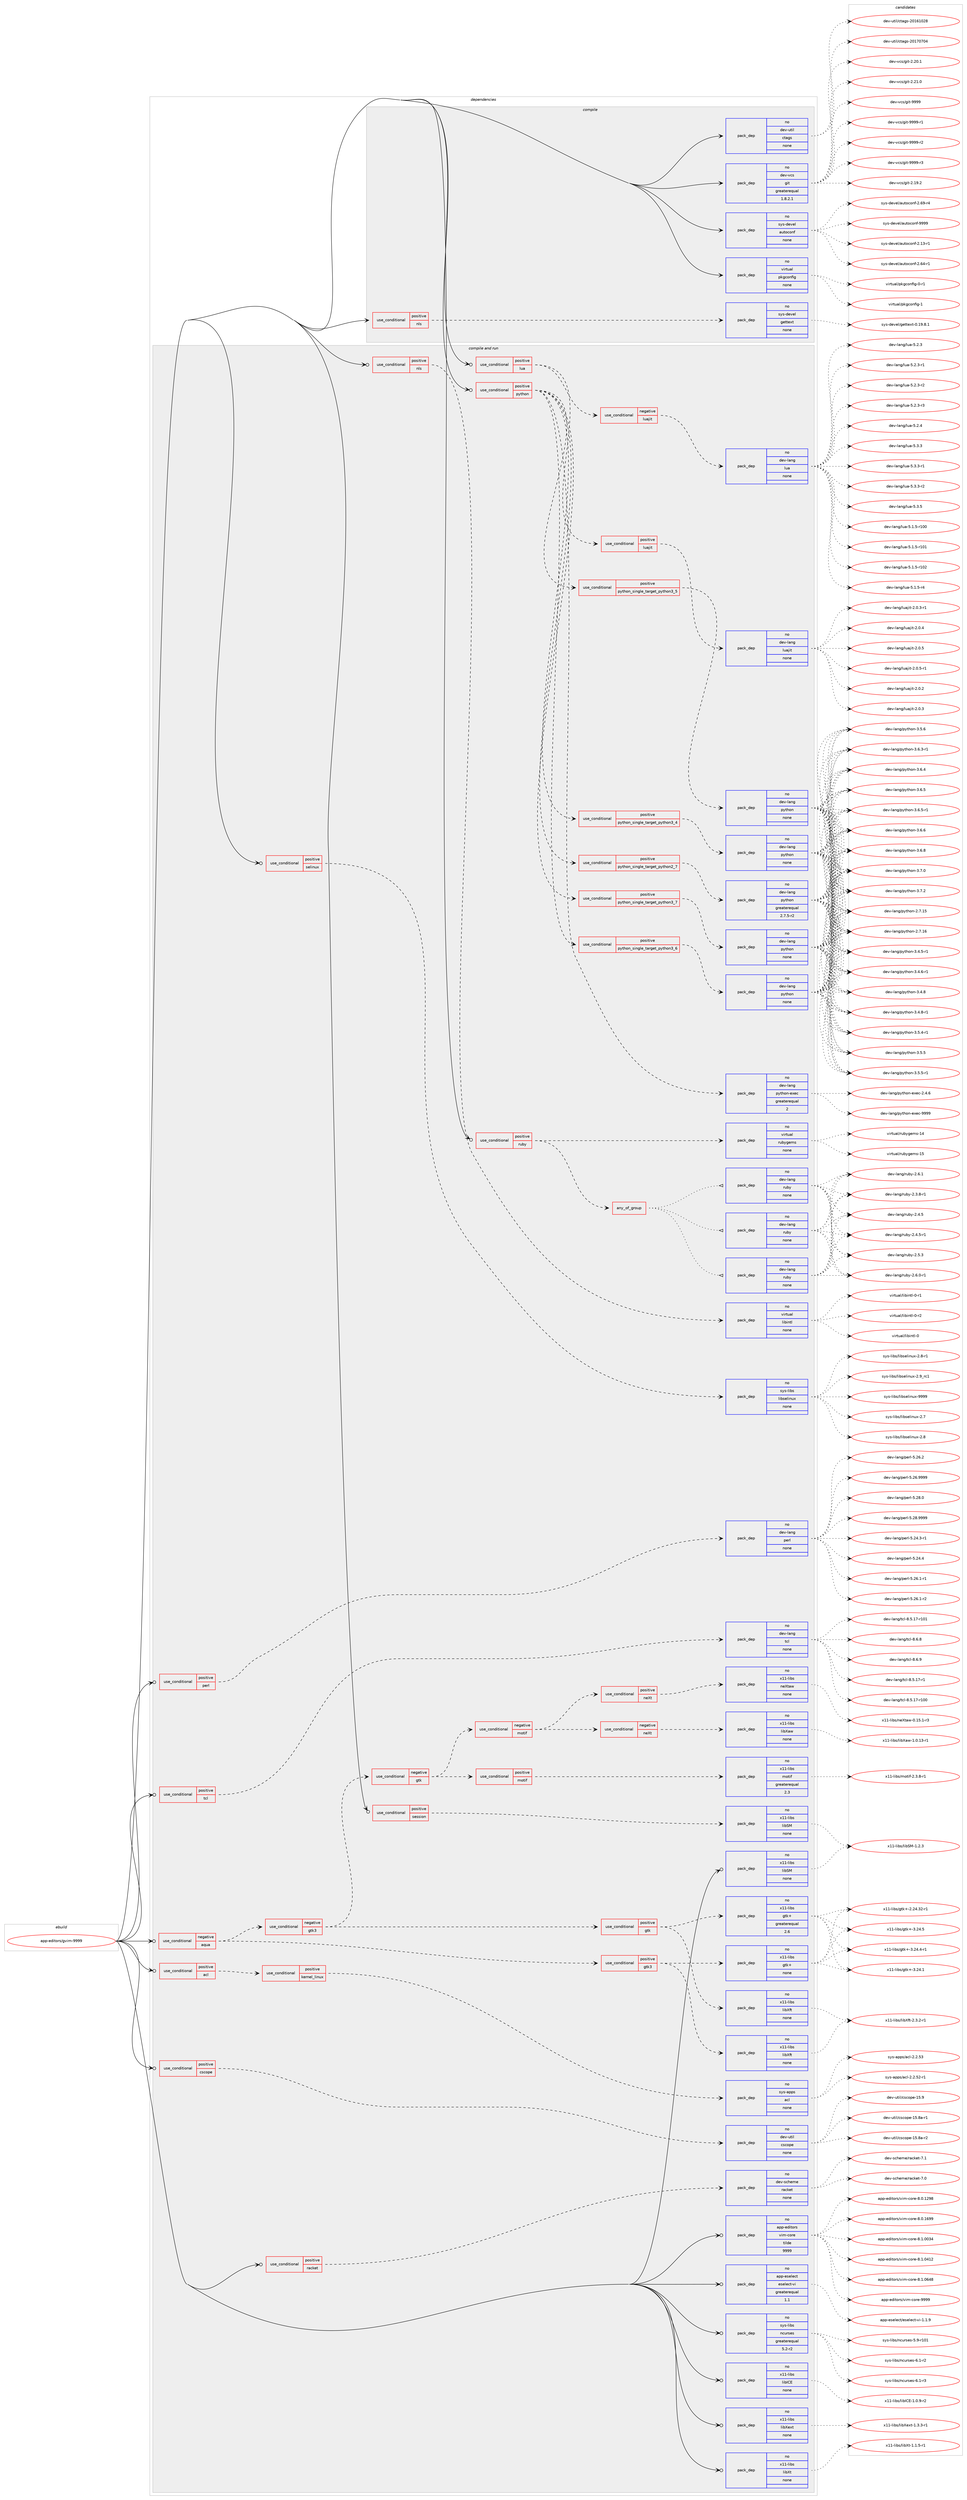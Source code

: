 digraph prolog {

# *************
# Graph options
# *************

newrank=true;
concentrate=true;
compound=true;
graph [rankdir=LR,fontname=Helvetica,fontsize=10,ranksep=1.5];#, ranksep=2.5, nodesep=0.2];
edge  [arrowhead=vee];
node  [fontname=Helvetica,fontsize=10];

# **********
# The ebuild
# **********

subgraph cluster_leftcol {
color=gray;
rank=same;
label=<<i>ebuild</i>>;
id [label="app-editors/gvim-9999", color=red, width=4, href="../app-editors/gvim-9999.svg"];
}

# ****************
# The dependencies
# ****************

subgraph cluster_midcol {
color=gray;
label=<<i>dependencies</i>>;
subgraph cluster_compile {
fillcolor="#eeeeee";
style=filled;
label=<<i>compile</i>>;
subgraph cond348840 {
dependency1280410 [label=<<TABLE BORDER="0" CELLBORDER="1" CELLSPACING="0" CELLPADDING="4"><TR><TD ROWSPAN="3" CELLPADDING="10">use_conditional</TD></TR><TR><TD>positive</TD></TR><TR><TD>nls</TD></TR></TABLE>>, shape=none, color=red];
subgraph pack911659 {
dependency1280411 [label=<<TABLE BORDER="0" CELLBORDER="1" CELLSPACING="0" CELLPADDING="4" WIDTH="220"><TR><TD ROWSPAN="6" CELLPADDING="30">pack_dep</TD></TR><TR><TD WIDTH="110">no</TD></TR><TR><TD>sys-devel</TD></TR><TR><TD>gettext</TD></TR><TR><TD>none</TD></TR><TR><TD></TD></TR></TABLE>>, shape=none, color=blue];
}
dependency1280410:e -> dependency1280411:w [weight=20,style="dashed",arrowhead="vee"];
}
id:e -> dependency1280410:w [weight=20,style="solid",arrowhead="vee"];
subgraph pack911660 {
dependency1280412 [label=<<TABLE BORDER="0" CELLBORDER="1" CELLSPACING="0" CELLPADDING="4" WIDTH="220"><TR><TD ROWSPAN="6" CELLPADDING="30">pack_dep</TD></TR><TR><TD WIDTH="110">no</TD></TR><TR><TD>dev-util</TD></TR><TR><TD>ctags</TD></TR><TR><TD>none</TD></TR><TR><TD></TD></TR></TABLE>>, shape=none, color=blue];
}
id:e -> dependency1280412:w [weight=20,style="solid",arrowhead="vee"];
subgraph pack911661 {
dependency1280413 [label=<<TABLE BORDER="0" CELLBORDER="1" CELLSPACING="0" CELLPADDING="4" WIDTH="220"><TR><TD ROWSPAN="6" CELLPADDING="30">pack_dep</TD></TR><TR><TD WIDTH="110">no</TD></TR><TR><TD>dev-vcs</TD></TR><TR><TD>git</TD></TR><TR><TD>greaterequal</TD></TR><TR><TD>1.8.2.1</TD></TR></TABLE>>, shape=none, color=blue];
}
id:e -> dependency1280413:w [weight=20,style="solid",arrowhead="vee"];
subgraph pack911662 {
dependency1280414 [label=<<TABLE BORDER="0" CELLBORDER="1" CELLSPACING="0" CELLPADDING="4" WIDTH="220"><TR><TD ROWSPAN="6" CELLPADDING="30">pack_dep</TD></TR><TR><TD WIDTH="110">no</TD></TR><TR><TD>sys-devel</TD></TR><TR><TD>autoconf</TD></TR><TR><TD>none</TD></TR><TR><TD></TD></TR></TABLE>>, shape=none, color=blue];
}
id:e -> dependency1280414:w [weight=20,style="solid",arrowhead="vee"];
subgraph pack911663 {
dependency1280415 [label=<<TABLE BORDER="0" CELLBORDER="1" CELLSPACING="0" CELLPADDING="4" WIDTH="220"><TR><TD ROWSPAN="6" CELLPADDING="30">pack_dep</TD></TR><TR><TD WIDTH="110">no</TD></TR><TR><TD>virtual</TD></TR><TR><TD>pkgconfig</TD></TR><TR><TD>none</TD></TR><TR><TD></TD></TR></TABLE>>, shape=none, color=blue];
}
id:e -> dependency1280415:w [weight=20,style="solid",arrowhead="vee"];
}
subgraph cluster_compileandrun {
fillcolor="#eeeeee";
style=filled;
label=<<i>compile and run</i>>;
subgraph cond348841 {
dependency1280416 [label=<<TABLE BORDER="0" CELLBORDER="1" CELLSPACING="0" CELLPADDING="4"><TR><TD ROWSPAN="3" CELLPADDING="10">use_conditional</TD></TR><TR><TD>negative</TD></TR><TR><TD>aqua</TD></TR></TABLE>>, shape=none, color=red];
subgraph cond348842 {
dependency1280417 [label=<<TABLE BORDER="0" CELLBORDER="1" CELLSPACING="0" CELLPADDING="4"><TR><TD ROWSPAN="3" CELLPADDING="10">use_conditional</TD></TR><TR><TD>positive</TD></TR><TR><TD>gtk3</TD></TR></TABLE>>, shape=none, color=red];
subgraph pack911664 {
dependency1280418 [label=<<TABLE BORDER="0" CELLBORDER="1" CELLSPACING="0" CELLPADDING="4" WIDTH="220"><TR><TD ROWSPAN="6" CELLPADDING="30">pack_dep</TD></TR><TR><TD WIDTH="110">no</TD></TR><TR><TD>x11-libs</TD></TR><TR><TD>gtk+</TD></TR><TR><TD>none</TD></TR><TR><TD></TD></TR></TABLE>>, shape=none, color=blue];
}
dependency1280417:e -> dependency1280418:w [weight=20,style="dashed",arrowhead="vee"];
subgraph pack911665 {
dependency1280419 [label=<<TABLE BORDER="0" CELLBORDER="1" CELLSPACING="0" CELLPADDING="4" WIDTH="220"><TR><TD ROWSPAN="6" CELLPADDING="30">pack_dep</TD></TR><TR><TD WIDTH="110">no</TD></TR><TR><TD>x11-libs</TD></TR><TR><TD>libXft</TD></TR><TR><TD>none</TD></TR><TR><TD></TD></TR></TABLE>>, shape=none, color=blue];
}
dependency1280417:e -> dependency1280419:w [weight=20,style="dashed",arrowhead="vee"];
}
dependency1280416:e -> dependency1280417:w [weight=20,style="dashed",arrowhead="vee"];
subgraph cond348843 {
dependency1280420 [label=<<TABLE BORDER="0" CELLBORDER="1" CELLSPACING="0" CELLPADDING="4"><TR><TD ROWSPAN="3" CELLPADDING="10">use_conditional</TD></TR><TR><TD>negative</TD></TR><TR><TD>gtk3</TD></TR></TABLE>>, shape=none, color=red];
subgraph cond348844 {
dependency1280421 [label=<<TABLE BORDER="0" CELLBORDER="1" CELLSPACING="0" CELLPADDING="4"><TR><TD ROWSPAN="3" CELLPADDING="10">use_conditional</TD></TR><TR><TD>positive</TD></TR><TR><TD>gtk</TD></TR></TABLE>>, shape=none, color=red];
subgraph pack911666 {
dependency1280422 [label=<<TABLE BORDER="0" CELLBORDER="1" CELLSPACING="0" CELLPADDING="4" WIDTH="220"><TR><TD ROWSPAN="6" CELLPADDING="30">pack_dep</TD></TR><TR><TD WIDTH="110">no</TD></TR><TR><TD>x11-libs</TD></TR><TR><TD>gtk+</TD></TR><TR><TD>greaterequal</TD></TR><TR><TD>2.6</TD></TR></TABLE>>, shape=none, color=blue];
}
dependency1280421:e -> dependency1280422:w [weight=20,style="dashed",arrowhead="vee"];
subgraph pack911667 {
dependency1280423 [label=<<TABLE BORDER="0" CELLBORDER="1" CELLSPACING="0" CELLPADDING="4" WIDTH="220"><TR><TD ROWSPAN="6" CELLPADDING="30">pack_dep</TD></TR><TR><TD WIDTH="110">no</TD></TR><TR><TD>x11-libs</TD></TR><TR><TD>libXft</TD></TR><TR><TD>none</TD></TR><TR><TD></TD></TR></TABLE>>, shape=none, color=blue];
}
dependency1280421:e -> dependency1280423:w [weight=20,style="dashed",arrowhead="vee"];
}
dependency1280420:e -> dependency1280421:w [weight=20,style="dashed",arrowhead="vee"];
subgraph cond348845 {
dependency1280424 [label=<<TABLE BORDER="0" CELLBORDER="1" CELLSPACING="0" CELLPADDING="4"><TR><TD ROWSPAN="3" CELLPADDING="10">use_conditional</TD></TR><TR><TD>negative</TD></TR><TR><TD>gtk</TD></TR></TABLE>>, shape=none, color=red];
subgraph cond348846 {
dependency1280425 [label=<<TABLE BORDER="0" CELLBORDER="1" CELLSPACING="0" CELLPADDING="4"><TR><TD ROWSPAN="3" CELLPADDING="10">use_conditional</TD></TR><TR><TD>positive</TD></TR><TR><TD>motif</TD></TR></TABLE>>, shape=none, color=red];
subgraph pack911668 {
dependency1280426 [label=<<TABLE BORDER="0" CELLBORDER="1" CELLSPACING="0" CELLPADDING="4" WIDTH="220"><TR><TD ROWSPAN="6" CELLPADDING="30">pack_dep</TD></TR><TR><TD WIDTH="110">no</TD></TR><TR><TD>x11-libs</TD></TR><TR><TD>motif</TD></TR><TR><TD>greaterequal</TD></TR><TR><TD>2.3</TD></TR></TABLE>>, shape=none, color=blue];
}
dependency1280425:e -> dependency1280426:w [weight=20,style="dashed",arrowhead="vee"];
}
dependency1280424:e -> dependency1280425:w [weight=20,style="dashed",arrowhead="vee"];
subgraph cond348847 {
dependency1280427 [label=<<TABLE BORDER="0" CELLBORDER="1" CELLSPACING="0" CELLPADDING="4"><TR><TD ROWSPAN="3" CELLPADDING="10">use_conditional</TD></TR><TR><TD>negative</TD></TR><TR><TD>motif</TD></TR></TABLE>>, shape=none, color=red];
subgraph cond348848 {
dependency1280428 [label=<<TABLE BORDER="0" CELLBORDER="1" CELLSPACING="0" CELLPADDING="4"><TR><TD ROWSPAN="3" CELLPADDING="10">use_conditional</TD></TR><TR><TD>positive</TD></TR><TR><TD>neXt</TD></TR></TABLE>>, shape=none, color=red];
subgraph pack911669 {
dependency1280429 [label=<<TABLE BORDER="0" CELLBORDER="1" CELLSPACING="0" CELLPADDING="4" WIDTH="220"><TR><TD ROWSPAN="6" CELLPADDING="30">pack_dep</TD></TR><TR><TD WIDTH="110">no</TD></TR><TR><TD>x11-libs</TD></TR><TR><TD>neXtaw</TD></TR><TR><TD>none</TD></TR><TR><TD></TD></TR></TABLE>>, shape=none, color=blue];
}
dependency1280428:e -> dependency1280429:w [weight=20,style="dashed",arrowhead="vee"];
}
dependency1280427:e -> dependency1280428:w [weight=20,style="dashed",arrowhead="vee"];
subgraph cond348849 {
dependency1280430 [label=<<TABLE BORDER="0" CELLBORDER="1" CELLSPACING="0" CELLPADDING="4"><TR><TD ROWSPAN="3" CELLPADDING="10">use_conditional</TD></TR><TR><TD>negative</TD></TR><TR><TD>neXt</TD></TR></TABLE>>, shape=none, color=red];
subgraph pack911670 {
dependency1280431 [label=<<TABLE BORDER="0" CELLBORDER="1" CELLSPACING="0" CELLPADDING="4" WIDTH="220"><TR><TD ROWSPAN="6" CELLPADDING="30">pack_dep</TD></TR><TR><TD WIDTH="110">no</TD></TR><TR><TD>x11-libs</TD></TR><TR><TD>libXaw</TD></TR><TR><TD>none</TD></TR><TR><TD></TD></TR></TABLE>>, shape=none, color=blue];
}
dependency1280430:e -> dependency1280431:w [weight=20,style="dashed",arrowhead="vee"];
}
dependency1280427:e -> dependency1280430:w [weight=20,style="dashed",arrowhead="vee"];
}
dependency1280424:e -> dependency1280427:w [weight=20,style="dashed",arrowhead="vee"];
}
dependency1280420:e -> dependency1280424:w [weight=20,style="dashed",arrowhead="vee"];
}
dependency1280416:e -> dependency1280420:w [weight=20,style="dashed",arrowhead="vee"];
}
id:e -> dependency1280416:w [weight=20,style="solid",arrowhead="odotvee"];
subgraph cond348850 {
dependency1280432 [label=<<TABLE BORDER="0" CELLBORDER="1" CELLSPACING="0" CELLPADDING="4"><TR><TD ROWSPAN="3" CELLPADDING="10">use_conditional</TD></TR><TR><TD>positive</TD></TR><TR><TD>acl</TD></TR></TABLE>>, shape=none, color=red];
subgraph cond348851 {
dependency1280433 [label=<<TABLE BORDER="0" CELLBORDER="1" CELLSPACING="0" CELLPADDING="4"><TR><TD ROWSPAN="3" CELLPADDING="10">use_conditional</TD></TR><TR><TD>positive</TD></TR><TR><TD>kernel_linux</TD></TR></TABLE>>, shape=none, color=red];
subgraph pack911671 {
dependency1280434 [label=<<TABLE BORDER="0" CELLBORDER="1" CELLSPACING="0" CELLPADDING="4" WIDTH="220"><TR><TD ROWSPAN="6" CELLPADDING="30">pack_dep</TD></TR><TR><TD WIDTH="110">no</TD></TR><TR><TD>sys-apps</TD></TR><TR><TD>acl</TD></TR><TR><TD>none</TD></TR><TR><TD></TD></TR></TABLE>>, shape=none, color=blue];
}
dependency1280433:e -> dependency1280434:w [weight=20,style="dashed",arrowhead="vee"];
}
dependency1280432:e -> dependency1280433:w [weight=20,style="dashed",arrowhead="vee"];
}
id:e -> dependency1280432:w [weight=20,style="solid",arrowhead="odotvee"];
subgraph cond348852 {
dependency1280435 [label=<<TABLE BORDER="0" CELLBORDER="1" CELLSPACING="0" CELLPADDING="4"><TR><TD ROWSPAN="3" CELLPADDING="10">use_conditional</TD></TR><TR><TD>positive</TD></TR><TR><TD>cscope</TD></TR></TABLE>>, shape=none, color=red];
subgraph pack911672 {
dependency1280436 [label=<<TABLE BORDER="0" CELLBORDER="1" CELLSPACING="0" CELLPADDING="4" WIDTH="220"><TR><TD ROWSPAN="6" CELLPADDING="30">pack_dep</TD></TR><TR><TD WIDTH="110">no</TD></TR><TR><TD>dev-util</TD></TR><TR><TD>cscope</TD></TR><TR><TD>none</TD></TR><TR><TD></TD></TR></TABLE>>, shape=none, color=blue];
}
dependency1280435:e -> dependency1280436:w [weight=20,style="dashed",arrowhead="vee"];
}
id:e -> dependency1280435:w [weight=20,style="solid",arrowhead="odotvee"];
subgraph cond348853 {
dependency1280437 [label=<<TABLE BORDER="0" CELLBORDER="1" CELLSPACING="0" CELLPADDING="4"><TR><TD ROWSPAN="3" CELLPADDING="10">use_conditional</TD></TR><TR><TD>positive</TD></TR><TR><TD>lua</TD></TR></TABLE>>, shape=none, color=red];
subgraph cond348854 {
dependency1280438 [label=<<TABLE BORDER="0" CELLBORDER="1" CELLSPACING="0" CELLPADDING="4"><TR><TD ROWSPAN="3" CELLPADDING="10">use_conditional</TD></TR><TR><TD>positive</TD></TR><TR><TD>luajit</TD></TR></TABLE>>, shape=none, color=red];
subgraph pack911673 {
dependency1280439 [label=<<TABLE BORDER="0" CELLBORDER="1" CELLSPACING="0" CELLPADDING="4" WIDTH="220"><TR><TD ROWSPAN="6" CELLPADDING="30">pack_dep</TD></TR><TR><TD WIDTH="110">no</TD></TR><TR><TD>dev-lang</TD></TR><TR><TD>luajit</TD></TR><TR><TD>none</TD></TR><TR><TD></TD></TR></TABLE>>, shape=none, color=blue];
}
dependency1280438:e -> dependency1280439:w [weight=20,style="dashed",arrowhead="vee"];
}
dependency1280437:e -> dependency1280438:w [weight=20,style="dashed",arrowhead="vee"];
subgraph cond348855 {
dependency1280440 [label=<<TABLE BORDER="0" CELLBORDER="1" CELLSPACING="0" CELLPADDING="4"><TR><TD ROWSPAN="3" CELLPADDING="10">use_conditional</TD></TR><TR><TD>negative</TD></TR><TR><TD>luajit</TD></TR></TABLE>>, shape=none, color=red];
subgraph pack911674 {
dependency1280441 [label=<<TABLE BORDER="0" CELLBORDER="1" CELLSPACING="0" CELLPADDING="4" WIDTH="220"><TR><TD ROWSPAN="6" CELLPADDING="30">pack_dep</TD></TR><TR><TD WIDTH="110">no</TD></TR><TR><TD>dev-lang</TD></TR><TR><TD>lua</TD></TR><TR><TD>none</TD></TR><TR><TD></TD></TR></TABLE>>, shape=none, color=blue];
}
dependency1280440:e -> dependency1280441:w [weight=20,style="dashed",arrowhead="vee"];
}
dependency1280437:e -> dependency1280440:w [weight=20,style="dashed",arrowhead="vee"];
}
id:e -> dependency1280437:w [weight=20,style="solid",arrowhead="odotvee"];
subgraph cond348856 {
dependency1280442 [label=<<TABLE BORDER="0" CELLBORDER="1" CELLSPACING="0" CELLPADDING="4"><TR><TD ROWSPAN="3" CELLPADDING="10">use_conditional</TD></TR><TR><TD>positive</TD></TR><TR><TD>nls</TD></TR></TABLE>>, shape=none, color=red];
subgraph pack911675 {
dependency1280443 [label=<<TABLE BORDER="0" CELLBORDER="1" CELLSPACING="0" CELLPADDING="4" WIDTH="220"><TR><TD ROWSPAN="6" CELLPADDING="30">pack_dep</TD></TR><TR><TD WIDTH="110">no</TD></TR><TR><TD>virtual</TD></TR><TR><TD>libintl</TD></TR><TR><TD>none</TD></TR><TR><TD></TD></TR></TABLE>>, shape=none, color=blue];
}
dependency1280442:e -> dependency1280443:w [weight=20,style="dashed",arrowhead="vee"];
}
id:e -> dependency1280442:w [weight=20,style="solid",arrowhead="odotvee"];
subgraph cond348857 {
dependency1280444 [label=<<TABLE BORDER="0" CELLBORDER="1" CELLSPACING="0" CELLPADDING="4"><TR><TD ROWSPAN="3" CELLPADDING="10">use_conditional</TD></TR><TR><TD>positive</TD></TR><TR><TD>perl</TD></TR></TABLE>>, shape=none, color=red];
subgraph pack911676 {
dependency1280445 [label=<<TABLE BORDER="0" CELLBORDER="1" CELLSPACING="0" CELLPADDING="4" WIDTH="220"><TR><TD ROWSPAN="6" CELLPADDING="30">pack_dep</TD></TR><TR><TD WIDTH="110">no</TD></TR><TR><TD>dev-lang</TD></TR><TR><TD>perl</TD></TR><TR><TD>none</TD></TR><TR><TD></TD></TR></TABLE>>, shape=none, color=blue];
}
dependency1280444:e -> dependency1280445:w [weight=20,style="dashed",arrowhead="vee"];
}
id:e -> dependency1280444:w [weight=20,style="solid",arrowhead="odotvee"];
subgraph cond348858 {
dependency1280446 [label=<<TABLE BORDER="0" CELLBORDER="1" CELLSPACING="0" CELLPADDING="4"><TR><TD ROWSPAN="3" CELLPADDING="10">use_conditional</TD></TR><TR><TD>positive</TD></TR><TR><TD>python</TD></TR></TABLE>>, shape=none, color=red];
subgraph cond348859 {
dependency1280447 [label=<<TABLE BORDER="0" CELLBORDER="1" CELLSPACING="0" CELLPADDING="4"><TR><TD ROWSPAN="3" CELLPADDING="10">use_conditional</TD></TR><TR><TD>positive</TD></TR><TR><TD>python_single_target_python2_7</TD></TR></TABLE>>, shape=none, color=red];
subgraph pack911677 {
dependency1280448 [label=<<TABLE BORDER="0" CELLBORDER="1" CELLSPACING="0" CELLPADDING="4" WIDTH="220"><TR><TD ROWSPAN="6" CELLPADDING="30">pack_dep</TD></TR><TR><TD WIDTH="110">no</TD></TR><TR><TD>dev-lang</TD></TR><TR><TD>python</TD></TR><TR><TD>greaterequal</TD></TR><TR><TD>2.7.5-r2</TD></TR></TABLE>>, shape=none, color=blue];
}
dependency1280447:e -> dependency1280448:w [weight=20,style="dashed",arrowhead="vee"];
}
dependency1280446:e -> dependency1280447:w [weight=20,style="dashed",arrowhead="vee"];
subgraph cond348860 {
dependency1280449 [label=<<TABLE BORDER="0" CELLBORDER="1" CELLSPACING="0" CELLPADDING="4"><TR><TD ROWSPAN="3" CELLPADDING="10">use_conditional</TD></TR><TR><TD>positive</TD></TR><TR><TD>python_single_target_python3_4</TD></TR></TABLE>>, shape=none, color=red];
subgraph pack911678 {
dependency1280450 [label=<<TABLE BORDER="0" CELLBORDER="1" CELLSPACING="0" CELLPADDING="4" WIDTH="220"><TR><TD ROWSPAN="6" CELLPADDING="30">pack_dep</TD></TR><TR><TD WIDTH="110">no</TD></TR><TR><TD>dev-lang</TD></TR><TR><TD>python</TD></TR><TR><TD>none</TD></TR><TR><TD></TD></TR></TABLE>>, shape=none, color=blue];
}
dependency1280449:e -> dependency1280450:w [weight=20,style="dashed",arrowhead="vee"];
}
dependency1280446:e -> dependency1280449:w [weight=20,style="dashed",arrowhead="vee"];
subgraph cond348861 {
dependency1280451 [label=<<TABLE BORDER="0" CELLBORDER="1" CELLSPACING="0" CELLPADDING="4"><TR><TD ROWSPAN="3" CELLPADDING="10">use_conditional</TD></TR><TR><TD>positive</TD></TR><TR><TD>python_single_target_python3_5</TD></TR></TABLE>>, shape=none, color=red];
subgraph pack911679 {
dependency1280452 [label=<<TABLE BORDER="0" CELLBORDER="1" CELLSPACING="0" CELLPADDING="4" WIDTH="220"><TR><TD ROWSPAN="6" CELLPADDING="30">pack_dep</TD></TR><TR><TD WIDTH="110">no</TD></TR><TR><TD>dev-lang</TD></TR><TR><TD>python</TD></TR><TR><TD>none</TD></TR><TR><TD></TD></TR></TABLE>>, shape=none, color=blue];
}
dependency1280451:e -> dependency1280452:w [weight=20,style="dashed",arrowhead="vee"];
}
dependency1280446:e -> dependency1280451:w [weight=20,style="dashed",arrowhead="vee"];
subgraph cond348862 {
dependency1280453 [label=<<TABLE BORDER="0" CELLBORDER="1" CELLSPACING="0" CELLPADDING="4"><TR><TD ROWSPAN="3" CELLPADDING="10">use_conditional</TD></TR><TR><TD>positive</TD></TR><TR><TD>python_single_target_python3_6</TD></TR></TABLE>>, shape=none, color=red];
subgraph pack911680 {
dependency1280454 [label=<<TABLE BORDER="0" CELLBORDER="1" CELLSPACING="0" CELLPADDING="4" WIDTH="220"><TR><TD ROWSPAN="6" CELLPADDING="30">pack_dep</TD></TR><TR><TD WIDTH="110">no</TD></TR><TR><TD>dev-lang</TD></TR><TR><TD>python</TD></TR><TR><TD>none</TD></TR><TR><TD></TD></TR></TABLE>>, shape=none, color=blue];
}
dependency1280453:e -> dependency1280454:w [weight=20,style="dashed",arrowhead="vee"];
}
dependency1280446:e -> dependency1280453:w [weight=20,style="dashed",arrowhead="vee"];
subgraph cond348863 {
dependency1280455 [label=<<TABLE BORDER="0" CELLBORDER="1" CELLSPACING="0" CELLPADDING="4"><TR><TD ROWSPAN="3" CELLPADDING="10">use_conditional</TD></TR><TR><TD>positive</TD></TR><TR><TD>python_single_target_python3_7</TD></TR></TABLE>>, shape=none, color=red];
subgraph pack911681 {
dependency1280456 [label=<<TABLE BORDER="0" CELLBORDER="1" CELLSPACING="0" CELLPADDING="4" WIDTH="220"><TR><TD ROWSPAN="6" CELLPADDING="30">pack_dep</TD></TR><TR><TD WIDTH="110">no</TD></TR><TR><TD>dev-lang</TD></TR><TR><TD>python</TD></TR><TR><TD>none</TD></TR><TR><TD></TD></TR></TABLE>>, shape=none, color=blue];
}
dependency1280455:e -> dependency1280456:w [weight=20,style="dashed",arrowhead="vee"];
}
dependency1280446:e -> dependency1280455:w [weight=20,style="dashed",arrowhead="vee"];
subgraph pack911682 {
dependency1280457 [label=<<TABLE BORDER="0" CELLBORDER="1" CELLSPACING="0" CELLPADDING="4" WIDTH="220"><TR><TD ROWSPAN="6" CELLPADDING="30">pack_dep</TD></TR><TR><TD WIDTH="110">no</TD></TR><TR><TD>dev-lang</TD></TR><TR><TD>python-exec</TD></TR><TR><TD>greaterequal</TD></TR><TR><TD>2</TD></TR></TABLE>>, shape=none, color=blue];
}
dependency1280446:e -> dependency1280457:w [weight=20,style="dashed",arrowhead="vee"];
}
id:e -> dependency1280446:w [weight=20,style="solid",arrowhead="odotvee"];
subgraph cond348864 {
dependency1280458 [label=<<TABLE BORDER="0" CELLBORDER="1" CELLSPACING="0" CELLPADDING="4"><TR><TD ROWSPAN="3" CELLPADDING="10">use_conditional</TD></TR><TR><TD>positive</TD></TR><TR><TD>racket</TD></TR></TABLE>>, shape=none, color=red];
subgraph pack911683 {
dependency1280459 [label=<<TABLE BORDER="0" CELLBORDER="1" CELLSPACING="0" CELLPADDING="4" WIDTH="220"><TR><TD ROWSPAN="6" CELLPADDING="30">pack_dep</TD></TR><TR><TD WIDTH="110">no</TD></TR><TR><TD>dev-scheme</TD></TR><TR><TD>racket</TD></TR><TR><TD>none</TD></TR><TR><TD></TD></TR></TABLE>>, shape=none, color=blue];
}
dependency1280458:e -> dependency1280459:w [weight=20,style="dashed",arrowhead="vee"];
}
id:e -> dependency1280458:w [weight=20,style="solid",arrowhead="odotvee"];
subgraph cond348865 {
dependency1280460 [label=<<TABLE BORDER="0" CELLBORDER="1" CELLSPACING="0" CELLPADDING="4"><TR><TD ROWSPAN="3" CELLPADDING="10">use_conditional</TD></TR><TR><TD>positive</TD></TR><TR><TD>ruby</TD></TR></TABLE>>, shape=none, color=red];
subgraph any19383 {
dependency1280461 [label=<<TABLE BORDER="0" CELLBORDER="1" CELLSPACING="0" CELLPADDING="4"><TR><TD CELLPADDING="10">any_of_group</TD></TR></TABLE>>, shape=none, color=red];subgraph pack911684 {
dependency1280462 [label=<<TABLE BORDER="0" CELLBORDER="1" CELLSPACING="0" CELLPADDING="4" WIDTH="220"><TR><TD ROWSPAN="6" CELLPADDING="30">pack_dep</TD></TR><TR><TD WIDTH="110">no</TD></TR><TR><TD>dev-lang</TD></TR><TR><TD>ruby</TD></TR><TR><TD>none</TD></TR><TR><TD></TD></TR></TABLE>>, shape=none, color=blue];
}
dependency1280461:e -> dependency1280462:w [weight=20,style="dotted",arrowhead="oinv"];
subgraph pack911685 {
dependency1280463 [label=<<TABLE BORDER="0" CELLBORDER="1" CELLSPACING="0" CELLPADDING="4" WIDTH="220"><TR><TD ROWSPAN="6" CELLPADDING="30">pack_dep</TD></TR><TR><TD WIDTH="110">no</TD></TR><TR><TD>dev-lang</TD></TR><TR><TD>ruby</TD></TR><TR><TD>none</TD></TR><TR><TD></TD></TR></TABLE>>, shape=none, color=blue];
}
dependency1280461:e -> dependency1280463:w [weight=20,style="dotted",arrowhead="oinv"];
subgraph pack911686 {
dependency1280464 [label=<<TABLE BORDER="0" CELLBORDER="1" CELLSPACING="0" CELLPADDING="4" WIDTH="220"><TR><TD ROWSPAN="6" CELLPADDING="30">pack_dep</TD></TR><TR><TD WIDTH="110">no</TD></TR><TR><TD>dev-lang</TD></TR><TR><TD>ruby</TD></TR><TR><TD>none</TD></TR><TR><TD></TD></TR></TABLE>>, shape=none, color=blue];
}
dependency1280461:e -> dependency1280464:w [weight=20,style="dotted",arrowhead="oinv"];
}
dependency1280460:e -> dependency1280461:w [weight=20,style="dashed",arrowhead="vee"];
subgraph pack911687 {
dependency1280465 [label=<<TABLE BORDER="0" CELLBORDER="1" CELLSPACING="0" CELLPADDING="4" WIDTH="220"><TR><TD ROWSPAN="6" CELLPADDING="30">pack_dep</TD></TR><TR><TD WIDTH="110">no</TD></TR><TR><TD>virtual</TD></TR><TR><TD>rubygems</TD></TR><TR><TD>none</TD></TR><TR><TD></TD></TR></TABLE>>, shape=none, color=blue];
}
dependency1280460:e -> dependency1280465:w [weight=20,style="dashed",arrowhead="vee"];
}
id:e -> dependency1280460:w [weight=20,style="solid",arrowhead="odotvee"];
subgraph cond348866 {
dependency1280466 [label=<<TABLE BORDER="0" CELLBORDER="1" CELLSPACING="0" CELLPADDING="4"><TR><TD ROWSPAN="3" CELLPADDING="10">use_conditional</TD></TR><TR><TD>positive</TD></TR><TR><TD>selinux</TD></TR></TABLE>>, shape=none, color=red];
subgraph pack911688 {
dependency1280467 [label=<<TABLE BORDER="0" CELLBORDER="1" CELLSPACING="0" CELLPADDING="4" WIDTH="220"><TR><TD ROWSPAN="6" CELLPADDING="30">pack_dep</TD></TR><TR><TD WIDTH="110">no</TD></TR><TR><TD>sys-libs</TD></TR><TR><TD>libselinux</TD></TR><TR><TD>none</TD></TR><TR><TD></TD></TR></TABLE>>, shape=none, color=blue];
}
dependency1280466:e -> dependency1280467:w [weight=20,style="dashed",arrowhead="vee"];
}
id:e -> dependency1280466:w [weight=20,style="solid",arrowhead="odotvee"];
subgraph cond348867 {
dependency1280468 [label=<<TABLE BORDER="0" CELLBORDER="1" CELLSPACING="0" CELLPADDING="4"><TR><TD ROWSPAN="3" CELLPADDING="10">use_conditional</TD></TR><TR><TD>positive</TD></TR><TR><TD>session</TD></TR></TABLE>>, shape=none, color=red];
subgraph pack911689 {
dependency1280469 [label=<<TABLE BORDER="0" CELLBORDER="1" CELLSPACING="0" CELLPADDING="4" WIDTH="220"><TR><TD ROWSPAN="6" CELLPADDING="30">pack_dep</TD></TR><TR><TD WIDTH="110">no</TD></TR><TR><TD>x11-libs</TD></TR><TR><TD>libSM</TD></TR><TR><TD>none</TD></TR><TR><TD></TD></TR></TABLE>>, shape=none, color=blue];
}
dependency1280468:e -> dependency1280469:w [weight=20,style="dashed",arrowhead="vee"];
}
id:e -> dependency1280468:w [weight=20,style="solid",arrowhead="odotvee"];
subgraph cond348868 {
dependency1280470 [label=<<TABLE BORDER="0" CELLBORDER="1" CELLSPACING="0" CELLPADDING="4"><TR><TD ROWSPAN="3" CELLPADDING="10">use_conditional</TD></TR><TR><TD>positive</TD></TR><TR><TD>tcl</TD></TR></TABLE>>, shape=none, color=red];
subgraph pack911690 {
dependency1280471 [label=<<TABLE BORDER="0" CELLBORDER="1" CELLSPACING="0" CELLPADDING="4" WIDTH="220"><TR><TD ROWSPAN="6" CELLPADDING="30">pack_dep</TD></TR><TR><TD WIDTH="110">no</TD></TR><TR><TD>dev-lang</TD></TR><TR><TD>tcl</TD></TR><TR><TD>none</TD></TR><TR><TD></TD></TR></TABLE>>, shape=none, color=blue];
}
dependency1280470:e -> dependency1280471:w [weight=20,style="dashed",arrowhead="vee"];
}
id:e -> dependency1280470:w [weight=20,style="solid",arrowhead="odotvee"];
subgraph pack911691 {
dependency1280472 [label=<<TABLE BORDER="0" CELLBORDER="1" CELLSPACING="0" CELLPADDING="4" WIDTH="220"><TR><TD ROWSPAN="6" CELLPADDING="30">pack_dep</TD></TR><TR><TD WIDTH="110">no</TD></TR><TR><TD>app-editors</TD></TR><TR><TD>vim-core</TD></TR><TR><TD>tilde</TD></TR><TR><TD>9999</TD></TR></TABLE>>, shape=none, color=blue];
}
id:e -> dependency1280472:w [weight=20,style="solid",arrowhead="odotvee"];
subgraph pack911692 {
dependency1280473 [label=<<TABLE BORDER="0" CELLBORDER="1" CELLSPACING="0" CELLPADDING="4" WIDTH="220"><TR><TD ROWSPAN="6" CELLPADDING="30">pack_dep</TD></TR><TR><TD WIDTH="110">no</TD></TR><TR><TD>app-eselect</TD></TR><TR><TD>eselect-vi</TD></TR><TR><TD>greaterequal</TD></TR><TR><TD>1.1</TD></TR></TABLE>>, shape=none, color=blue];
}
id:e -> dependency1280473:w [weight=20,style="solid",arrowhead="odotvee"];
subgraph pack911693 {
dependency1280474 [label=<<TABLE BORDER="0" CELLBORDER="1" CELLSPACING="0" CELLPADDING="4" WIDTH="220"><TR><TD ROWSPAN="6" CELLPADDING="30">pack_dep</TD></TR><TR><TD WIDTH="110">no</TD></TR><TR><TD>sys-libs</TD></TR><TR><TD>ncurses</TD></TR><TR><TD>greaterequal</TD></TR><TR><TD>5.2-r2</TD></TR></TABLE>>, shape=none, color=blue];
}
id:e -> dependency1280474:w [weight=20,style="solid",arrowhead="odotvee"];
subgraph pack911694 {
dependency1280475 [label=<<TABLE BORDER="0" CELLBORDER="1" CELLSPACING="0" CELLPADDING="4" WIDTH="220"><TR><TD ROWSPAN="6" CELLPADDING="30">pack_dep</TD></TR><TR><TD WIDTH="110">no</TD></TR><TR><TD>x11-libs</TD></TR><TR><TD>libICE</TD></TR><TR><TD>none</TD></TR><TR><TD></TD></TR></TABLE>>, shape=none, color=blue];
}
id:e -> dependency1280475:w [weight=20,style="solid",arrowhead="odotvee"];
subgraph pack911695 {
dependency1280476 [label=<<TABLE BORDER="0" CELLBORDER="1" CELLSPACING="0" CELLPADDING="4" WIDTH="220"><TR><TD ROWSPAN="6" CELLPADDING="30">pack_dep</TD></TR><TR><TD WIDTH="110">no</TD></TR><TR><TD>x11-libs</TD></TR><TR><TD>libSM</TD></TR><TR><TD>none</TD></TR><TR><TD></TD></TR></TABLE>>, shape=none, color=blue];
}
id:e -> dependency1280476:w [weight=20,style="solid",arrowhead="odotvee"];
subgraph pack911696 {
dependency1280477 [label=<<TABLE BORDER="0" CELLBORDER="1" CELLSPACING="0" CELLPADDING="4" WIDTH="220"><TR><TD ROWSPAN="6" CELLPADDING="30">pack_dep</TD></TR><TR><TD WIDTH="110">no</TD></TR><TR><TD>x11-libs</TD></TR><TR><TD>libXext</TD></TR><TR><TD>none</TD></TR><TR><TD></TD></TR></TABLE>>, shape=none, color=blue];
}
id:e -> dependency1280477:w [weight=20,style="solid",arrowhead="odotvee"];
subgraph pack911697 {
dependency1280478 [label=<<TABLE BORDER="0" CELLBORDER="1" CELLSPACING="0" CELLPADDING="4" WIDTH="220"><TR><TD ROWSPAN="6" CELLPADDING="30">pack_dep</TD></TR><TR><TD WIDTH="110">no</TD></TR><TR><TD>x11-libs</TD></TR><TR><TD>libXt</TD></TR><TR><TD>none</TD></TR><TR><TD></TD></TR></TABLE>>, shape=none, color=blue];
}
id:e -> dependency1280478:w [weight=20,style="solid",arrowhead="odotvee"];
}
subgraph cluster_run {
fillcolor="#eeeeee";
style=filled;
label=<<i>run</i>>;
}
}

# **************
# The candidates
# **************

subgraph cluster_choices {
rank=same;
color=gray;
label=<<i>candidates</i>>;

subgraph choice911659 {
color=black;
nodesep=1;
choice1151211154510010111810110847103101116116101120116454846495746564649 [label="sys-devel/gettext-0.19.8.1", color=red, width=4,href="../sys-devel/gettext-0.19.8.1.svg"];
dependency1280411:e -> choice1151211154510010111810110847103101116116101120116454846495746564649:w [style=dotted,weight="100"];
}
subgraph choice911660 {
color=black;
nodesep=1;
choice10010111845117116105108479911697103115455048495449485056 [label="dev-util/ctags-20161028", color=red, width=4,href="../dev-util/ctags-20161028.svg"];
choice10010111845117116105108479911697103115455048495548554852 [label="dev-util/ctags-20170704", color=red, width=4,href="../dev-util/ctags-20170704.svg"];
dependency1280412:e -> choice10010111845117116105108479911697103115455048495449485056:w [style=dotted,weight="100"];
dependency1280412:e -> choice10010111845117116105108479911697103115455048495548554852:w [style=dotted,weight="100"];
}
subgraph choice911661 {
color=black;
nodesep=1;
choice10010111845118991154710310511645504649574650 [label="dev-vcs/git-2.19.2", color=red, width=4,href="../dev-vcs/git-2.19.2.svg"];
choice10010111845118991154710310511645504650484649 [label="dev-vcs/git-2.20.1", color=red, width=4,href="../dev-vcs/git-2.20.1.svg"];
choice10010111845118991154710310511645504650494648 [label="dev-vcs/git-2.21.0", color=red, width=4,href="../dev-vcs/git-2.21.0.svg"];
choice1001011184511899115471031051164557575757 [label="dev-vcs/git-9999", color=red, width=4,href="../dev-vcs/git-9999.svg"];
choice10010111845118991154710310511645575757574511449 [label="dev-vcs/git-9999-r1", color=red, width=4,href="../dev-vcs/git-9999-r1.svg"];
choice10010111845118991154710310511645575757574511450 [label="dev-vcs/git-9999-r2", color=red, width=4,href="../dev-vcs/git-9999-r2.svg"];
choice10010111845118991154710310511645575757574511451 [label="dev-vcs/git-9999-r3", color=red, width=4,href="../dev-vcs/git-9999-r3.svg"];
dependency1280413:e -> choice10010111845118991154710310511645504649574650:w [style=dotted,weight="100"];
dependency1280413:e -> choice10010111845118991154710310511645504650484649:w [style=dotted,weight="100"];
dependency1280413:e -> choice10010111845118991154710310511645504650494648:w [style=dotted,weight="100"];
dependency1280413:e -> choice1001011184511899115471031051164557575757:w [style=dotted,weight="100"];
dependency1280413:e -> choice10010111845118991154710310511645575757574511449:w [style=dotted,weight="100"];
dependency1280413:e -> choice10010111845118991154710310511645575757574511450:w [style=dotted,weight="100"];
dependency1280413:e -> choice10010111845118991154710310511645575757574511451:w [style=dotted,weight="100"];
}
subgraph choice911662 {
color=black;
nodesep=1;
choice1151211154510010111810110847971171161119911111010245504649514511449 [label="sys-devel/autoconf-2.13-r1", color=red, width=4,href="../sys-devel/autoconf-2.13-r1.svg"];
choice1151211154510010111810110847971171161119911111010245504654524511449 [label="sys-devel/autoconf-2.64-r1", color=red, width=4,href="../sys-devel/autoconf-2.64-r1.svg"];
choice1151211154510010111810110847971171161119911111010245504654574511452 [label="sys-devel/autoconf-2.69-r4", color=red, width=4,href="../sys-devel/autoconf-2.69-r4.svg"];
choice115121115451001011181011084797117116111991111101024557575757 [label="sys-devel/autoconf-9999", color=red, width=4,href="../sys-devel/autoconf-9999.svg"];
dependency1280414:e -> choice1151211154510010111810110847971171161119911111010245504649514511449:w [style=dotted,weight="100"];
dependency1280414:e -> choice1151211154510010111810110847971171161119911111010245504654524511449:w [style=dotted,weight="100"];
dependency1280414:e -> choice1151211154510010111810110847971171161119911111010245504654574511452:w [style=dotted,weight="100"];
dependency1280414:e -> choice115121115451001011181011084797117116111991111101024557575757:w [style=dotted,weight="100"];
}
subgraph choice911663 {
color=black;
nodesep=1;
choice11810511411611797108471121071039911111010210510345484511449 [label="virtual/pkgconfig-0-r1", color=red, width=4,href="../virtual/pkgconfig-0-r1.svg"];
choice1181051141161179710847112107103991111101021051034549 [label="virtual/pkgconfig-1", color=red, width=4,href="../virtual/pkgconfig-1.svg"];
dependency1280415:e -> choice11810511411611797108471121071039911111010210510345484511449:w [style=dotted,weight="100"];
dependency1280415:e -> choice1181051141161179710847112107103991111101021051034549:w [style=dotted,weight="100"];
}
subgraph choice911664 {
color=black;
nodesep=1;
choice12049494510810598115471031161074345504650524651504511449 [label="x11-libs/gtk+-2.24.32-r1", color=red, width=4,href="../x11-libs/gtk+-2.24.32-r1.svg"];
choice12049494510810598115471031161074345514650524649 [label="x11-libs/gtk+-3.24.1", color=red, width=4,href="../x11-libs/gtk+-3.24.1.svg"];
choice120494945108105981154710311610743455146505246524511449 [label="x11-libs/gtk+-3.24.4-r1", color=red, width=4,href="../x11-libs/gtk+-3.24.4-r1.svg"];
choice12049494510810598115471031161074345514650524653 [label="x11-libs/gtk+-3.24.5", color=red, width=4,href="../x11-libs/gtk+-3.24.5.svg"];
dependency1280418:e -> choice12049494510810598115471031161074345504650524651504511449:w [style=dotted,weight="100"];
dependency1280418:e -> choice12049494510810598115471031161074345514650524649:w [style=dotted,weight="100"];
dependency1280418:e -> choice120494945108105981154710311610743455146505246524511449:w [style=dotted,weight="100"];
dependency1280418:e -> choice12049494510810598115471031161074345514650524653:w [style=dotted,weight="100"];
}
subgraph choice911665 {
color=black;
nodesep=1;
choice120494945108105981154710810598881021164550465146504511449 [label="x11-libs/libXft-2.3.2-r1", color=red, width=4,href="../x11-libs/libXft-2.3.2-r1.svg"];
dependency1280419:e -> choice120494945108105981154710810598881021164550465146504511449:w [style=dotted,weight="100"];
}
subgraph choice911666 {
color=black;
nodesep=1;
choice12049494510810598115471031161074345504650524651504511449 [label="x11-libs/gtk+-2.24.32-r1", color=red, width=4,href="../x11-libs/gtk+-2.24.32-r1.svg"];
choice12049494510810598115471031161074345514650524649 [label="x11-libs/gtk+-3.24.1", color=red, width=4,href="../x11-libs/gtk+-3.24.1.svg"];
choice120494945108105981154710311610743455146505246524511449 [label="x11-libs/gtk+-3.24.4-r1", color=red, width=4,href="../x11-libs/gtk+-3.24.4-r1.svg"];
choice12049494510810598115471031161074345514650524653 [label="x11-libs/gtk+-3.24.5", color=red, width=4,href="../x11-libs/gtk+-3.24.5.svg"];
dependency1280422:e -> choice12049494510810598115471031161074345504650524651504511449:w [style=dotted,weight="100"];
dependency1280422:e -> choice12049494510810598115471031161074345514650524649:w [style=dotted,weight="100"];
dependency1280422:e -> choice120494945108105981154710311610743455146505246524511449:w [style=dotted,weight="100"];
dependency1280422:e -> choice12049494510810598115471031161074345514650524653:w [style=dotted,weight="100"];
}
subgraph choice911667 {
color=black;
nodesep=1;
choice120494945108105981154710810598881021164550465146504511449 [label="x11-libs/libXft-2.3.2-r1", color=red, width=4,href="../x11-libs/libXft-2.3.2-r1.svg"];
dependency1280423:e -> choice120494945108105981154710810598881021164550465146504511449:w [style=dotted,weight="100"];
}
subgraph choice911668 {
color=black;
nodesep=1;
choice12049494510810598115471091111161051024550465146564511449 [label="x11-libs/motif-2.3.8-r1", color=red, width=4,href="../x11-libs/motif-2.3.8-r1.svg"];
dependency1280426:e -> choice12049494510810598115471091111161051024550465146564511449:w [style=dotted,weight="100"];
}
subgraph choice911669 {
color=black;
nodesep=1;
choice12049494510810598115471101018811697119454846495346494511451 [label="x11-libs/neXtaw-0.15.1-r3", color=red, width=4,href="../x11-libs/neXtaw-0.15.1-r3.svg"];
dependency1280429:e -> choice12049494510810598115471101018811697119454846495346494511451:w [style=dotted,weight="100"];
}
subgraph choice911670 {
color=black;
nodesep=1;
choice1204949451081059811547108105988897119454946484649514511449 [label="x11-libs/libXaw-1.0.13-r1", color=red, width=4,href="../x11-libs/libXaw-1.0.13-r1.svg"];
dependency1280431:e -> choice1204949451081059811547108105988897119454946484649514511449:w [style=dotted,weight="100"];
}
subgraph choice911671 {
color=black;
nodesep=1;
choice1151211154597112112115479799108455046504653504511449 [label="sys-apps/acl-2.2.52-r1", color=red, width=4,href="../sys-apps/acl-2.2.52-r1.svg"];
choice115121115459711211211547979910845504650465351 [label="sys-apps/acl-2.2.53", color=red, width=4,href="../sys-apps/acl-2.2.53.svg"];
dependency1280434:e -> choice1151211154597112112115479799108455046504653504511449:w [style=dotted,weight="100"];
dependency1280434:e -> choice115121115459711211211547979910845504650465351:w [style=dotted,weight="100"];
}
subgraph choice911672 {
color=black;
nodesep=1;
choice100101118451171161051084799115991111121014549534656974511449 [label="dev-util/cscope-15.8a-r1", color=red, width=4,href="../dev-util/cscope-15.8a-r1.svg"];
choice100101118451171161051084799115991111121014549534656974511450 [label="dev-util/cscope-15.8a-r2", color=red, width=4,href="../dev-util/cscope-15.8a-r2.svg"];
choice100101118451171161051084799115991111121014549534657 [label="dev-util/cscope-15.9", color=red, width=4,href="../dev-util/cscope-15.9.svg"];
dependency1280436:e -> choice100101118451171161051084799115991111121014549534656974511449:w [style=dotted,weight="100"];
dependency1280436:e -> choice100101118451171161051084799115991111121014549534656974511450:w [style=dotted,weight="100"];
dependency1280436:e -> choice100101118451171161051084799115991111121014549534657:w [style=dotted,weight="100"];
}
subgraph choice911673 {
color=black;
nodesep=1;
choice10010111845108971101034710811797106105116455046484650 [label="dev-lang/luajit-2.0.2", color=red, width=4,href="../dev-lang/luajit-2.0.2.svg"];
choice10010111845108971101034710811797106105116455046484651 [label="dev-lang/luajit-2.0.3", color=red, width=4,href="../dev-lang/luajit-2.0.3.svg"];
choice100101118451089711010347108117971061051164550464846514511449 [label="dev-lang/luajit-2.0.3-r1", color=red, width=4,href="../dev-lang/luajit-2.0.3-r1.svg"];
choice10010111845108971101034710811797106105116455046484652 [label="dev-lang/luajit-2.0.4", color=red, width=4,href="../dev-lang/luajit-2.0.4.svg"];
choice10010111845108971101034710811797106105116455046484653 [label="dev-lang/luajit-2.0.5", color=red, width=4,href="../dev-lang/luajit-2.0.5.svg"];
choice100101118451089711010347108117971061051164550464846534511449 [label="dev-lang/luajit-2.0.5-r1", color=red, width=4,href="../dev-lang/luajit-2.0.5-r1.svg"];
dependency1280439:e -> choice10010111845108971101034710811797106105116455046484650:w [style=dotted,weight="100"];
dependency1280439:e -> choice10010111845108971101034710811797106105116455046484651:w [style=dotted,weight="100"];
dependency1280439:e -> choice100101118451089711010347108117971061051164550464846514511449:w [style=dotted,weight="100"];
dependency1280439:e -> choice10010111845108971101034710811797106105116455046484652:w [style=dotted,weight="100"];
dependency1280439:e -> choice10010111845108971101034710811797106105116455046484653:w [style=dotted,weight="100"];
dependency1280439:e -> choice100101118451089711010347108117971061051164550464846534511449:w [style=dotted,weight="100"];
}
subgraph choice911674 {
color=black;
nodesep=1;
choice1001011184510897110103471081179745534649465345114494848 [label="dev-lang/lua-5.1.5-r100", color=red, width=4,href="../dev-lang/lua-5.1.5-r100.svg"];
choice1001011184510897110103471081179745534649465345114494849 [label="dev-lang/lua-5.1.5-r101", color=red, width=4,href="../dev-lang/lua-5.1.5-r101.svg"];
choice1001011184510897110103471081179745534649465345114494850 [label="dev-lang/lua-5.1.5-r102", color=red, width=4,href="../dev-lang/lua-5.1.5-r102.svg"];
choice100101118451089711010347108117974553464946534511452 [label="dev-lang/lua-5.1.5-r4", color=red, width=4,href="../dev-lang/lua-5.1.5-r4.svg"];
choice10010111845108971101034710811797455346504651 [label="dev-lang/lua-5.2.3", color=red, width=4,href="../dev-lang/lua-5.2.3.svg"];
choice100101118451089711010347108117974553465046514511449 [label="dev-lang/lua-5.2.3-r1", color=red, width=4,href="../dev-lang/lua-5.2.3-r1.svg"];
choice100101118451089711010347108117974553465046514511450 [label="dev-lang/lua-5.2.3-r2", color=red, width=4,href="../dev-lang/lua-5.2.3-r2.svg"];
choice100101118451089711010347108117974553465046514511451 [label="dev-lang/lua-5.2.3-r3", color=red, width=4,href="../dev-lang/lua-5.2.3-r3.svg"];
choice10010111845108971101034710811797455346504652 [label="dev-lang/lua-5.2.4", color=red, width=4,href="../dev-lang/lua-5.2.4.svg"];
choice10010111845108971101034710811797455346514651 [label="dev-lang/lua-5.3.3", color=red, width=4,href="../dev-lang/lua-5.3.3.svg"];
choice100101118451089711010347108117974553465146514511449 [label="dev-lang/lua-5.3.3-r1", color=red, width=4,href="../dev-lang/lua-5.3.3-r1.svg"];
choice100101118451089711010347108117974553465146514511450 [label="dev-lang/lua-5.3.3-r2", color=red, width=4,href="../dev-lang/lua-5.3.3-r2.svg"];
choice10010111845108971101034710811797455346514653 [label="dev-lang/lua-5.3.5", color=red, width=4,href="../dev-lang/lua-5.3.5.svg"];
dependency1280441:e -> choice1001011184510897110103471081179745534649465345114494848:w [style=dotted,weight="100"];
dependency1280441:e -> choice1001011184510897110103471081179745534649465345114494849:w [style=dotted,weight="100"];
dependency1280441:e -> choice1001011184510897110103471081179745534649465345114494850:w [style=dotted,weight="100"];
dependency1280441:e -> choice100101118451089711010347108117974553464946534511452:w [style=dotted,weight="100"];
dependency1280441:e -> choice10010111845108971101034710811797455346504651:w [style=dotted,weight="100"];
dependency1280441:e -> choice100101118451089711010347108117974553465046514511449:w [style=dotted,weight="100"];
dependency1280441:e -> choice100101118451089711010347108117974553465046514511450:w [style=dotted,weight="100"];
dependency1280441:e -> choice100101118451089711010347108117974553465046514511451:w [style=dotted,weight="100"];
dependency1280441:e -> choice10010111845108971101034710811797455346504652:w [style=dotted,weight="100"];
dependency1280441:e -> choice10010111845108971101034710811797455346514651:w [style=dotted,weight="100"];
dependency1280441:e -> choice100101118451089711010347108117974553465146514511449:w [style=dotted,weight="100"];
dependency1280441:e -> choice100101118451089711010347108117974553465146514511450:w [style=dotted,weight="100"];
dependency1280441:e -> choice10010111845108971101034710811797455346514653:w [style=dotted,weight="100"];
}
subgraph choice911675 {
color=black;
nodesep=1;
choice1181051141161179710847108105981051101161084548 [label="virtual/libintl-0", color=red, width=4,href="../virtual/libintl-0.svg"];
choice11810511411611797108471081059810511011610845484511449 [label="virtual/libintl-0-r1", color=red, width=4,href="../virtual/libintl-0-r1.svg"];
choice11810511411611797108471081059810511011610845484511450 [label="virtual/libintl-0-r2", color=red, width=4,href="../virtual/libintl-0-r2.svg"];
dependency1280443:e -> choice1181051141161179710847108105981051101161084548:w [style=dotted,weight="100"];
dependency1280443:e -> choice11810511411611797108471081059810511011610845484511449:w [style=dotted,weight="100"];
dependency1280443:e -> choice11810511411611797108471081059810511011610845484511450:w [style=dotted,weight="100"];
}
subgraph choice911676 {
color=black;
nodesep=1;
choice100101118451089711010347112101114108455346505246514511449 [label="dev-lang/perl-5.24.3-r1", color=red, width=4,href="../dev-lang/perl-5.24.3-r1.svg"];
choice10010111845108971101034711210111410845534650524652 [label="dev-lang/perl-5.24.4", color=red, width=4,href="../dev-lang/perl-5.24.4.svg"];
choice100101118451089711010347112101114108455346505446494511449 [label="dev-lang/perl-5.26.1-r1", color=red, width=4,href="../dev-lang/perl-5.26.1-r1.svg"];
choice100101118451089711010347112101114108455346505446494511450 [label="dev-lang/perl-5.26.1-r2", color=red, width=4,href="../dev-lang/perl-5.26.1-r2.svg"];
choice10010111845108971101034711210111410845534650544650 [label="dev-lang/perl-5.26.2", color=red, width=4,href="../dev-lang/perl-5.26.2.svg"];
choice10010111845108971101034711210111410845534650544657575757 [label="dev-lang/perl-5.26.9999", color=red, width=4,href="../dev-lang/perl-5.26.9999.svg"];
choice10010111845108971101034711210111410845534650564648 [label="dev-lang/perl-5.28.0", color=red, width=4,href="../dev-lang/perl-5.28.0.svg"];
choice10010111845108971101034711210111410845534650564657575757 [label="dev-lang/perl-5.28.9999", color=red, width=4,href="../dev-lang/perl-5.28.9999.svg"];
dependency1280445:e -> choice100101118451089711010347112101114108455346505246514511449:w [style=dotted,weight="100"];
dependency1280445:e -> choice10010111845108971101034711210111410845534650524652:w [style=dotted,weight="100"];
dependency1280445:e -> choice100101118451089711010347112101114108455346505446494511449:w [style=dotted,weight="100"];
dependency1280445:e -> choice100101118451089711010347112101114108455346505446494511450:w [style=dotted,weight="100"];
dependency1280445:e -> choice10010111845108971101034711210111410845534650544650:w [style=dotted,weight="100"];
dependency1280445:e -> choice10010111845108971101034711210111410845534650544657575757:w [style=dotted,weight="100"];
dependency1280445:e -> choice10010111845108971101034711210111410845534650564648:w [style=dotted,weight="100"];
dependency1280445:e -> choice10010111845108971101034711210111410845534650564657575757:w [style=dotted,weight="100"];
}
subgraph choice911677 {
color=black;
nodesep=1;
choice10010111845108971101034711212111610411111045504655464953 [label="dev-lang/python-2.7.15", color=red, width=4,href="../dev-lang/python-2.7.15.svg"];
choice10010111845108971101034711212111610411111045504655464954 [label="dev-lang/python-2.7.16", color=red, width=4,href="../dev-lang/python-2.7.16.svg"];
choice1001011184510897110103471121211161041111104551465246534511449 [label="dev-lang/python-3.4.5-r1", color=red, width=4,href="../dev-lang/python-3.4.5-r1.svg"];
choice1001011184510897110103471121211161041111104551465246544511449 [label="dev-lang/python-3.4.6-r1", color=red, width=4,href="../dev-lang/python-3.4.6-r1.svg"];
choice100101118451089711010347112121116104111110455146524656 [label="dev-lang/python-3.4.8", color=red, width=4,href="../dev-lang/python-3.4.8.svg"];
choice1001011184510897110103471121211161041111104551465246564511449 [label="dev-lang/python-3.4.8-r1", color=red, width=4,href="../dev-lang/python-3.4.8-r1.svg"];
choice1001011184510897110103471121211161041111104551465346524511449 [label="dev-lang/python-3.5.4-r1", color=red, width=4,href="../dev-lang/python-3.5.4-r1.svg"];
choice100101118451089711010347112121116104111110455146534653 [label="dev-lang/python-3.5.5", color=red, width=4,href="../dev-lang/python-3.5.5.svg"];
choice1001011184510897110103471121211161041111104551465346534511449 [label="dev-lang/python-3.5.5-r1", color=red, width=4,href="../dev-lang/python-3.5.5-r1.svg"];
choice100101118451089711010347112121116104111110455146534654 [label="dev-lang/python-3.5.6", color=red, width=4,href="../dev-lang/python-3.5.6.svg"];
choice1001011184510897110103471121211161041111104551465446514511449 [label="dev-lang/python-3.6.3-r1", color=red, width=4,href="../dev-lang/python-3.6.3-r1.svg"];
choice100101118451089711010347112121116104111110455146544652 [label="dev-lang/python-3.6.4", color=red, width=4,href="../dev-lang/python-3.6.4.svg"];
choice100101118451089711010347112121116104111110455146544653 [label="dev-lang/python-3.6.5", color=red, width=4,href="../dev-lang/python-3.6.5.svg"];
choice1001011184510897110103471121211161041111104551465446534511449 [label="dev-lang/python-3.6.5-r1", color=red, width=4,href="../dev-lang/python-3.6.5-r1.svg"];
choice100101118451089711010347112121116104111110455146544654 [label="dev-lang/python-3.6.6", color=red, width=4,href="../dev-lang/python-3.6.6.svg"];
choice100101118451089711010347112121116104111110455146544656 [label="dev-lang/python-3.6.8", color=red, width=4,href="../dev-lang/python-3.6.8.svg"];
choice100101118451089711010347112121116104111110455146554648 [label="dev-lang/python-3.7.0", color=red, width=4,href="../dev-lang/python-3.7.0.svg"];
choice100101118451089711010347112121116104111110455146554650 [label="dev-lang/python-3.7.2", color=red, width=4,href="../dev-lang/python-3.7.2.svg"];
dependency1280448:e -> choice10010111845108971101034711212111610411111045504655464953:w [style=dotted,weight="100"];
dependency1280448:e -> choice10010111845108971101034711212111610411111045504655464954:w [style=dotted,weight="100"];
dependency1280448:e -> choice1001011184510897110103471121211161041111104551465246534511449:w [style=dotted,weight="100"];
dependency1280448:e -> choice1001011184510897110103471121211161041111104551465246544511449:w [style=dotted,weight="100"];
dependency1280448:e -> choice100101118451089711010347112121116104111110455146524656:w [style=dotted,weight="100"];
dependency1280448:e -> choice1001011184510897110103471121211161041111104551465246564511449:w [style=dotted,weight="100"];
dependency1280448:e -> choice1001011184510897110103471121211161041111104551465346524511449:w [style=dotted,weight="100"];
dependency1280448:e -> choice100101118451089711010347112121116104111110455146534653:w [style=dotted,weight="100"];
dependency1280448:e -> choice1001011184510897110103471121211161041111104551465346534511449:w [style=dotted,weight="100"];
dependency1280448:e -> choice100101118451089711010347112121116104111110455146534654:w [style=dotted,weight="100"];
dependency1280448:e -> choice1001011184510897110103471121211161041111104551465446514511449:w [style=dotted,weight="100"];
dependency1280448:e -> choice100101118451089711010347112121116104111110455146544652:w [style=dotted,weight="100"];
dependency1280448:e -> choice100101118451089711010347112121116104111110455146544653:w [style=dotted,weight="100"];
dependency1280448:e -> choice1001011184510897110103471121211161041111104551465446534511449:w [style=dotted,weight="100"];
dependency1280448:e -> choice100101118451089711010347112121116104111110455146544654:w [style=dotted,weight="100"];
dependency1280448:e -> choice100101118451089711010347112121116104111110455146544656:w [style=dotted,weight="100"];
dependency1280448:e -> choice100101118451089711010347112121116104111110455146554648:w [style=dotted,weight="100"];
dependency1280448:e -> choice100101118451089711010347112121116104111110455146554650:w [style=dotted,weight="100"];
}
subgraph choice911678 {
color=black;
nodesep=1;
choice10010111845108971101034711212111610411111045504655464953 [label="dev-lang/python-2.7.15", color=red, width=4,href="../dev-lang/python-2.7.15.svg"];
choice10010111845108971101034711212111610411111045504655464954 [label="dev-lang/python-2.7.16", color=red, width=4,href="../dev-lang/python-2.7.16.svg"];
choice1001011184510897110103471121211161041111104551465246534511449 [label="dev-lang/python-3.4.5-r1", color=red, width=4,href="../dev-lang/python-3.4.5-r1.svg"];
choice1001011184510897110103471121211161041111104551465246544511449 [label="dev-lang/python-3.4.6-r1", color=red, width=4,href="../dev-lang/python-3.4.6-r1.svg"];
choice100101118451089711010347112121116104111110455146524656 [label="dev-lang/python-3.4.8", color=red, width=4,href="../dev-lang/python-3.4.8.svg"];
choice1001011184510897110103471121211161041111104551465246564511449 [label="dev-lang/python-3.4.8-r1", color=red, width=4,href="../dev-lang/python-3.4.8-r1.svg"];
choice1001011184510897110103471121211161041111104551465346524511449 [label="dev-lang/python-3.5.4-r1", color=red, width=4,href="../dev-lang/python-3.5.4-r1.svg"];
choice100101118451089711010347112121116104111110455146534653 [label="dev-lang/python-3.5.5", color=red, width=4,href="../dev-lang/python-3.5.5.svg"];
choice1001011184510897110103471121211161041111104551465346534511449 [label="dev-lang/python-3.5.5-r1", color=red, width=4,href="../dev-lang/python-3.5.5-r1.svg"];
choice100101118451089711010347112121116104111110455146534654 [label="dev-lang/python-3.5.6", color=red, width=4,href="../dev-lang/python-3.5.6.svg"];
choice1001011184510897110103471121211161041111104551465446514511449 [label="dev-lang/python-3.6.3-r1", color=red, width=4,href="../dev-lang/python-3.6.3-r1.svg"];
choice100101118451089711010347112121116104111110455146544652 [label="dev-lang/python-3.6.4", color=red, width=4,href="../dev-lang/python-3.6.4.svg"];
choice100101118451089711010347112121116104111110455146544653 [label="dev-lang/python-3.6.5", color=red, width=4,href="../dev-lang/python-3.6.5.svg"];
choice1001011184510897110103471121211161041111104551465446534511449 [label="dev-lang/python-3.6.5-r1", color=red, width=4,href="../dev-lang/python-3.6.5-r1.svg"];
choice100101118451089711010347112121116104111110455146544654 [label="dev-lang/python-3.6.6", color=red, width=4,href="../dev-lang/python-3.6.6.svg"];
choice100101118451089711010347112121116104111110455146544656 [label="dev-lang/python-3.6.8", color=red, width=4,href="../dev-lang/python-3.6.8.svg"];
choice100101118451089711010347112121116104111110455146554648 [label="dev-lang/python-3.7.0", color=red, width=4,href="../dev-lang/python-3.7.0.svg"];
choice100101118451089711010347112121116104111110455146554650 [label="dev-lang/python-3.7.2", color=red, width=4,href="../dev-lang/python-3.7.2.svg"];
dependency1280450:e -> choice10010111845108971101034711212111610411111045504655464953:w [style=dotted,weight="100"];
dependency1280450:e -> choice10010111845108971101034711212111610411111045504655464954:w [style=dotted,weight="100"];
dependency1280450:e -> choice1001011184510897110103471121211161041111104551465246534511449:w [style=dotted,weight="100"];
dependency1280450:e -> choice1001011184510897110103471121211161041111104551465246544511449:w [style=dotted,weight="100"];
dependency1280450:e -> choice100101118451089711010347112121116104111110455146524656:w [style=dotted,weight="100"];
dependency1280450:e -> choice1001011184510897110103471121211161041111104551465246564511449:w [style=dotted,weight="100"];
dependency1280450:e -> choice1001011184510897110103471121211161041111104551465346524511449:w [style=dotted,weight="100"];
dependency1280450:e -> choice100101118451089711010347112121116104111110455146534653:w [style=dotted,weight="100"];
dependency1280450:e -> choice1001011184510897110103471121211161041111104551465346534511449:w [style=dotted,weight="100"];
dependency1280450:e -> choice100101118451089711010347112121116104111110455146534654:w [style=dotted,weight="100"];
dependency1280450:e -> choice1001011184510897110103471121211161041111104551465446514511449:w [style=dotted,weight="100"];
dependency1280450:e -> choice100101118451089711010347112121116104111110455146544652:w [style=dotted,weight="100"];
dependency1280450:e -> choice100101118451089711010347112121116104111110455146544653:w [style=dotted,weight="100"];
dependency1280450:e -> choice1001011184510897110103471121211161041111104551465446534511449:w [style=dotted,weight="100"];
dependency1280450:e -> choice100101118451089711010347112121116104111110455146544654:w [style=dotted,weight="100"];
dependency1280450:e -> choice100101118451089711010347112121116104111110455146544656:w [style=dotted,weight="100"];
dependency1280450:e -> choice100101118451089711010347112121116104111110455146554648:w [style=dotted,weight="100"];
dependency1280450:e -> choice100101118451089711010347112121116104111110455146554650:w [style=dotted,weight="100"];
}
subgraph choice911679 {
color=black;
nodesep=1;
choice10010111845108971101034711212111610411111045504655464953 [label="dev-lang/python-2.7.15", color=red, width=4,href="../dev-lang/python-2.7.15.svg"];
choice10010111845108971101034711212111610411111045504655464954 [label="dev-lang/python-2.7.16", color=red, width=4,href="../dev-lang/python-2.7.16.svg"];
choice1001011184510897110103471121211161041111104551465246534511449 [label="dev-lang/python-3.4.5-r1", color=red, width=4,href="../dev-lang/python-3.4.5-r1.svg"];
choice1001011184510897110103471121211161041111104551465246544511449 [label="dev-lang/python-3.4.6-r1", color=red, width=4,href="../dev-lang/python-3.4.6-r1.svg"];
choice100101118451089711010347112121116104111110455146524656 [label="dev-lang/python-3.4.8", color=red, width=4,href="../dev-lang/python-3.4.8.svg"];
choice1001011184510897110103471121211161041111104551465246564511449 [label="dev-lang/python-3.4.8-r1", color=red, width=4,href="../dev-lang/python-3.4.8-r1.svg"];
choice1001011184510897110103471121211161041111104551465346524511449 [label="dev-lang/python-3.5.4-r1", color=red, width=4,href="../dev-lang/python-3.5.4-r1.svg"];
choice100101118451089711010347112121116104111110455146534653 [label="dev-lang/python-3.5.5", color=red, width=4,href="../dev-lang/python-3.5.5.svg"];
choice1001011184510897110103471121211161041111104551465346534511449 [label="dev-lang/python-3.5.5-r1", color=red, width=4,href="../dev-lang/python-3.5.5-r1.svg"];
choice100101118451089711010347112121116104111110455146534654 [label="dev-lang/python-3.5.6", color=red, width=4,href="../dev-lang/python-3.5.6.svg"];
choice1001011184510897110103471121211161041111104551465446514511449 [label="dev-lang/python-3.6.3-r1", color=red, width=4,href="../dev-lang/python-3.6.3-r1.svg"];
choice100101118451089711010347112121116104111110455146544652 [label="dev-lang/python-3.6.4", color=red, width=4,href="../dev-lang/python-3.6.4.svg"];
choice100101118451089711010347112121116104111110455146544653 [label="dev-lang/python-3.6.5", color=red, width=4,href="../dev-lang/python-3.6.5.svg"];
choice1001011184510897110103471121211161041111104551465446534511449 [label="dev-lang/python-3.6.5-r1", color=red, width=4,href="../dev-lang/python-3.6.5-r1.svg"];
choice100101118451089711010347112121116104111110455146544654 [label="dev-lang/python-3.6.6", color=red, width=4,href="../dev-lang/python-3.6.6.svg"];
choice100101118451089711010347112121116104111110455146544656 [label="dev-lang/python-3.6.8", color=red, width=4,href="../dev-lang/python-3.6.8.svg"];
choice100101118451089711010347112121116104111110455146554648 [label="dev-lang/python-3.7.0", color=red, width=4,href="../dev-lang/python-3.7.0.svg"];
choice100101118451089711010347112121116104111110455146554650 [label="dev-lang/python-3.7.2", color=red, width=4,href="../dev-lang/python-3.7.2.svg"];
dependency1280452:e -> choice10010111845108971101034711212111610411111045504655464953:w [style=dotted,weight="100"];
dependency1280452:e -> choice10010111845108971101034711212111610411111045504655464954:w [style=dotted,weight="100"];
dependency1280452:e -> choice1001011184510897110103471121211161041111104551465246534511449:w [style=dotted,weight="100"];
dependency1280452:e -> choice1001011184510897110103471121211161041111104551465246544511449:w [style=dotted,weight="100"];
dependency1280452:e -> choice100101118451089711010347112121116104111110455146524656:w [style=dotted,weight="100"];
dependency1280452:e -> choice1001011184510897110103471121211161041111104551465246564511449:w [style=dotted,weight="100"];
dependency1280452:e -> choice1001011184510897110103471121211161041111104551465346524511449:w [style=dotted,weight="100"];
dependency1280452:e -> choice100101118451089711010347112121116104111110455146534653:w [style=dotted,weight="100"];
dependency1280452:e -> choice1001011184510897110103471121211161041111104551465346534511449:w [style=dotted,weight="100"];
dependency1280452:e -> choice100101118451089711010347112121116104111110455146534654:w [style=dotted,weight="100"];
dependency1280452:e -> choice1001011184510897110103471121211161041111104551465446514511449:w [style=dotted,weight="100"];
dependency1280452:e -> choice100101118451089711010347112121116104111110455146544652:w [style=dotted,weight="100"];
dependency1280452:e -> choice100101118451089711010347112121116104111110455146544653:w [style=dotted,weight="100"];
dependency1280452:e -> choice1001011184510897110103471121211161041111104551465446534511449:w [style=dotted,weight="100"];
dependency1280452:e -> choice100101118451089711010347112121116104111110455146544654:w [style=dotted,weight="100"];
dependency1280452:e -> choice100101118451089711010347112121116104111110455146544656:w [style=dotted,weight="100"];
dependency1280452:e -> choice100101118451089711010347112121116104111110455146554648:w [style=dotted,weight="100"];
dependency1280452:e -> choice100101118451089711010347112121116104111110455146554650:w [style=dotted,weight="100"];
}
subgraph choice911680 {
color=black;
nodesep=1;
choice10010111845108971101034711212111610411111045504655464953 [label="dev-lang/python-2.7.15", color=red, width=4,href="../dev-lang/python-2.7.15.svg"];
choice10010111845108971101034711212111610411111045504655464954 [label="dev-lang/python-2.7.16", color=red, width=4,href="../dev-lang/python-2.7.16.svg"];
choice1001011184510897110103471121211161041111104551465246534511449 [label="dev-lang/python-3.4.5-r1", color=red, width=4,href="../dev-lang/python-3.4.5-r1.svg"];
choice1001011184510897110103471121211161041111104551465246544511449 [label="dev-lang/python-3.4.6-r1", color=red, width=4,href="../dev-lang/python-3.4.6-r1.svg"];
choice100101118451089711010347112121116104111110455146524656 [label="dev-lang/python-3.4.8", color=red, width=4,href="../dev-lang/python-3.4.8.svg"];
choice1001011184510897110103471121211161041111104551465246564511449 [label="dev-lang/python-3.4.8-r1", color=red, width=4,href="../dev-lang/python-3.4.8-r1.svg"];
choice1001011184510897110103471121211161041111104551465346524511449 [label="dev-lang/python-3.5.4-r1", color=red, width=4,href="../dev-lang/python-3.5.4-r1.svg"];
choice100101118451089711010347112121116104111110455146534653 [label="dev-lang/python-3.5.5", color=red, width=4,href="../dev-lang/python-3.5.5.svg"];
choice1001011184510897110103471121211161041111104551465346534511449 [label="dev-lang/python-3.5.5-r1", color=red, width=4,href="../dev-lang/python-3.5.5-r1.svg"];
choice100101118451089711010347112121116104111110455146534654 [label="dev-lang/python-3.5.6", color=red, width=4,href="../dev-lang/python-3.5.6.svg"];
choice1001011184510897110103471121211161041111104551465446514511449 [label="dev-lang/python-3.6.3-r1", color=red, width=4,href="../dev-lang/python-3.6.3-r1.svg"];
choice100101118451089711010347112121116104111110455146544652 [label="dev-lang/python-3.6.4", color=red, width=4,href="../dev-lang/python-3.6.4.svg"];
choice100101118451089711010347112121116104111110455146544653 [label="dev-lang/python-3.6.5", color=red, width=4,href="../dev-lang/python-3.6.5.svg"];
choice1001011184510897110103471121211161041111104551465446534511449 [label="dev-lang/python-3.6.5-r1", color=red, width=4,href="../dev-lang/python-3.6.5-r1.svg"];
choice100101118451089711010347112121116104111110455146544654 [label="dev-lang/python-3.6.6", color=red, width=4,href="../dev-lang/python-3.6.6.svg"];
choice100101118451089711010347112121116104111110455146544656 [label="dev-lang/python-3.6.8", color=red, width=4,href="../dev-lang/python-3.6.8.svg"];
choice100101118451089711010347112121116104111110455146554648 [label="dev-lang/python-3.7.0", color=red, width=4,href="../dev-lang/python-3.7.0.svg"];
choice100101118451089711010347112121116104111110455146554650 [label="dev-lang/python-3.7.2", color=red, width=4,href="../dev-lang/python-3.7.2.svg"];
dependency1280454:e -> choice10010111845108971101034711212111610411111045504655464953:w [style=dotted,weight="100"];
dependency1280454:e -> choice10010111845108971101034711212111610411111045504655464954:w [style=dotted,weight="100"];
dependency1280454:e -> choice1001011184510897110103471121211161041111104551465246534511449:w [style=dotted,weight="100"];
dependency1280454:e -> choice1001011184510897110103471121211161041111104551465246544511449:w [style=dotted,weight="100"];
dependency1280454:e -> choice100101118451089711010347112121116104111110455146524656:w [style=dotted,weight="100"];
dependency1280454:e -> choice1001011184510897110103471121211161041111104551465246564511449:w [style=dotted,weight="100"];
dependency1280454:e -> choice1001011184510897110103471121211161041111104551465346524511449:w [style=dotted,weight="100"];
dependency1280454:e -> choice100101118451089711010347112121116104111110455146534653:w [style=dotted,weight="100"];
dependency1280454:e -> choice1001011184510897110103471121211161041111104551465346534511449:w [style=dotted,weight="100"];
dependency1280454:e -> choice100101118451089711010347112121116104111110455146534654:w [style=dotted,weight="100"];
dependency1280454:e -> choice1001011184510897110103471121211161041111104551465446514511449:w [style=dotted,weight="100"];
dependency1280454:e -> choice100101118451089711010347112121116104111110455146544652:w [style=dotted,weight="100"];
dependency1280454:e -> choice100101118451089711010347112121116104111110455146544653:w [style=dotted,weight="100"];
dependency1280454:e -> choice1001011184510897110103471121211161041111104551465446534511449:w [style=dotted,weight="100"];
dependency1280454:e -> choice100101118451089711010347112121116104111110455146544654:w [style=dotted,weight="100"];
dependency1280454:e -> choice100101118451089711010347112121116104111110455146544656:w [style=dotted,weight="100"];
dependency1280454:e -> choice100101118451089711010347112121116104111110455146554648:w [style=dotted,weight="100"];
dependency1280454:e -> choice100101118451089711010347112121116104111110455146554650:w [style=dotted,weight="100"];
}
subgraph choice911681 {
color=black;
nodesep=1;
choice10010111845108971101034711212111610411111045504655464953 [label="dev-lang/python-2.7.15", color=red, width=4,href="../dev-lang/python-2.7.15.svg"];
choice10010111845108971101034711212111610411111045504655464954 [label="dev-lang/python-2.7.16", color=red, width=4,href="../dev-lang/python-2.7.16.svg"];
choice1001011184510897110103471121211161041111104551465246534511449 [label="dev-lang/python-3.4.5-r1", color=red, width=4,href="../dev-lang/python-3.4.5-r1.svg"];
choice1001011184510897110103471121211161041111104551465246544511449 [label="dev-lang/python-3.4.6-r1", color=red, width=4,href="../dev-lang/python-3.4.6-r1.svg"];
choice100101118451089711010347112121116104111110455146524656 [label="dev-lang/python-3.4.8", color=red, width=4,href="../dev-lang/python-3.4.8.svg"];
choice1001011184510897110103471121211161041111104551465246564511449 [label="dev-lang/python-3.4.8-r1", color=red, width=4,href="../dev-lang/python-3.4.8-r1.svg"];
choice1001011184510897110103471121211161041111104551465346524511449 [label="dev-lang/python-3.5.4-r1", color=red, width=4,href="../dev-lang/python-3.5.4-r1.svg"];
choice100101118451089711010347112121116104111110455146534653 [label="dev-lang/python-3.5.5", color=red, width=4,href="../dev-lang/python-3.5.5.svg"];
choice1001011184510897110103471121211161041111104551465346534511449 [label="dev-lang/python-3.5.5-r1", color=red, width=4,href="../dev-lang/python-3.5.5-r1.svg"];
choice100101118451089711010347112121116104111110455146534654 [label="dev-lang/python-3.5.6", color=red, width=4,href="../dev-lang/python-3.5.6.svg"];
choice1001011184510897110103471121211161041111104551465446514511449 [label="dev-lang/python-3.6.3-r1", color=red, width=4,href="../dev-lang/python-3.6.3-r1.svg"];
choice100101118451089711010347112121116104111110455146544652 [label="dev-lang/python-3.6.4", color=red, width=4,href="../dev-lang/python-3.6.4.svg"];
choice100101118451089711010347112121116104111110455146544653 [label="dev-lang/python-3.6.5", color=red, width=4,href="../dev-lang/python-3.6.5.svg"];
choice1001011184510897110103471121211161041111104551465446534511449 [label="dev-lang/python-3.6.5-r1", color=red, width=4,href="../dev-lang/python-3.6.5-r1.svg"];
choice100101118451089711010347112121116104111110455146544654 [label="dev-lang/python-3.6.6", color=red, width=4,href="../dev-lang/python-3.6.6.svg"];
choice100101118451089711010347112121116104111110455146544656 [label="dev-lang/python-3.6.8", color=red, width=4,href="../dev-lang/python-3.6.8.svg"];
choice100101118451089711010347112121116104111110455146554648 [label="dev-lang/python-3.7.0", color=red, width=4,href="../dev-lang/python-3.7.0.svg"];
choice100101118451089711010347112121116104111110455146554650 [label="dev-lang/python-3.7.2", color=red, width=4,href="../dev-lang/python-3.7.2.svg"];
dependency1280456:e -> choice10010111845108971101034711212111610411111045504655464953:w [style=dotted,weight="100"];
dependency1280456:e -> choice10010111845108971101034711212111610411111045504655464954:w [style=dotted,weight="100"];
dependency1280456:e -> choice1001011184510897110103471121211161041111104551465246534511449:w [style=dotted,weight="100"];
dependency1280456:e -> choice1001011184510897110103471121211161041111104551465246544511449:w [style=dotted,weight="100"];
dependency1280456:e -> choice100101118451089711010347112121116104111110455146524656:w [style=dotted,weight="100"];
dependency1280456:e -> choice1001011184510897110103471121211161041111104551465246564511449:w [style=dotted,weight="100"];
dependency1280456:e -> choice1001011184510897110103471121211161041111104551465346524511449:w [style=dotted,weight="100"];
dependency1280456:e -> choice100101118451089711010347112121116104111110455146534653:w [style=dotted,weight="100"];
dependency1280456:e -> choice1001011184510897110103471121211161041111104551465346534511449:w [style=dotted,weight="100"];
dependency1280456:e -> choice100101118451089711010347112121116104111110455146534654:w [style=dotted,weight="100"];
dependency1280456:e -> choice1001011184510897110103471121211161041111104551465446514511449:w [style=dotted,weight="100"];
dependency1280456:e -> choice100101118451089711010347112121116104111110455146544652:w [style=dotted,weight="100"];
dependency1280456:e -> choice100101118451089711010347112121116104111110455146544653:w [style=dotted,weight="100"];
dependency1280456:e -> choice1001011184510897110103471121211161041111104551465446534511449:w [style=dotted,weight="100"];
dependency1280456:e -> choice100101118451089711010347112121116104111110455146544654:w [style=dotted,weight="100"];
dependency1280456:e -> choice100101118451089711010347112121116104111110455146544656:w [style=dotted,weight="100"];
dependency1280456:e -> choice100101118451089711010347112121116104111110455146554648:w [style=dotted,weight="100"];
dependency1280456:e -> choice100101118451089711010347112121116104111110455146554650:w [style=dotted,weight="100"];
}
subgraph choice911682 {
color=black;
nodesep=1;
choice1001011184510897110103471121211161041111104510112010199455046524654 [label="dev-lang/python-exec-2.4.6", color=red, width=4,href="../dev-lang/python-exec-2.4.6.svg"];
choice10010111845108971101034711212111610411111045101120101994557575757 [label="dev-lang/python-exec-9999", color=red, width=4,href="../dev-lang/python-exec-9999.svg"];
dependency1280457:e -> choice1001011184510897110103471121211161041111104510112010199455046524654:w [style=dotted,weight="100"];
dependency1280457:e -> choice10010111845108971101034711212111610411111045101120101994557575757:w [style=dotted,weight="100"];
}
subgraph choice911683 {
color=black;
nodesep=1;
choice100101118451159910410110910147114979910710111645554648 [label="dev-scheme/racket-7.0", color=red, width=4,href="../dev-scheme/racket-7.0.svg"];
choice100101118451159910410110910147114979910710111645554649 [label="dev-scheme/racket-7.1", color=red, width=4,href="../dev-scheme/racket-7.1.svg"];
dependency1280459:e -> choice100101118451159910410110910147114979910710111645554648:w [style=dotted,weight="100"];
dependency1280459:e -> choice100101118451159910410110910147114979910710111645554649:w [style=dotted,weight="100"];
}
subgraph choice911684 {
color=black;
nodesep=1;
choice100101118451089711010347114117981214550465146564511449 [label="dev-lang/ruby-2.3.8-r1", color=red, width=4,href="../dev-lang/ruby-2.3.8-r1.svg"];
choice10010111845108971101034711411798121455046524653 [label="dev-lang/ruby-2.4.5", color=red, width=4,href="../dev-lang/ruby-2.4.5.svg"];
choice100101118451089711010347114117981214550465246534511449 [label="dev-lang/ruby-2.4.5-r1", color=red, width=4,href="../dev-lang/ruby-2.4.5-r1.svg"];
choice10010111845108971101034711411798121455046534651 [label="dev-lang/ruby-2.5.3", color=red, width=4,href="../dev-lang/ruby-2.5.3.svg"];
choice100101118451089711010347114117981214550465446484511449 [label="dev-lang/ruby-2.6.0-r1", color=red, width=4,href="../dev-lang/ruby-2.6.0-r1.svg"];
choice10010111845108971101034711411798121455046544649 [label="dev-lang/ruby-2.6.1", color=red, width=4,href="../dev-lang/ruby-2.6.1.svg"];
dependency1280462:e -> choice100101118451089711010347114117981214550465146564511449:w [style=dotted,weight="100"];
dependency1280462:e -> choice10010111845108971101034711411798121455046524653:w [style=dotted,weight="100"];
dependency1280462:e -> choice100101118451089711010347114117981214550465246534511449:w [style=dotted,weight="100"];
dependency1280462:e -> choice10010111845108971101034711411798121455046534651:w [style=dotted,weight="100"];
dependency1280462:e -> choice100101118451089711010347114117981214550465446484511449:w [style=dotted,weight="100"];
dependency1280462:e -> choice10010111845108971101034711411798121455046544649:w [style=dotted,weight="100"];
}
subgraph choice911685 {
color=black;
nodesep=1;
choice100101118451089711010347114117981214550465146564511449 [label="dev-lang/ruby-2.3.8-r1", color=red, width=4,href="../dev-lang/ruby-2.3.8-r1.svg"];
choice10010111845108971101034711411798121455046524653 [label="dev-lang/ruby-2.4.5", color=red, width=4,href="../dev-lang/ruby-2.4.5.svg"];
choice100101118451089711010347114117981214550465246534511449 [label="dev-lang/ruby-2.4.5-r1", color=red, width=4,href="../dev-lang/ruby-2.4.5-r1.svg"];
choice10010111845108971101034711411798121455046534651 [label="dev-lang/ruby-2.5.3", color=red, width=4,href="../dev-lang/ruby-2.5.3.svg"];
choice100101118451089711010347114117981214550465446484511449 [label="dev-lang/ruby-2.6.0-r1", color=red, width=4,href="../dev-lang/ruby-2.6.0-r1.svg"];
choice10010111845108971101034711411798121455046544649 [label="dev-lang/ruby-2.6.1", color=red, width=4,href="../dev-lang/ruby-2.6.1.svg"];
dependency1280463:e -> choice100101118451089711010347114117981214550465146564511449:w [style=dotted,weight="100"];
dependency1280463:e -> choice10010111845108971101034711411798121455046524653:w [style=dotted,weight="100"];
dependency1280463:e -> choice100101118451089711010347114117981214550465246534511449:w [style=dotted,weight="100"];
dependency1280463:e -> choice10010111845108971101034711411798121455046534651:w [style=dotted,weight="100"];
dependency1280463:e -> choice100101118451089711010347114117981214550465446484511449:w [style=dotted,weight="100"];
dependency1280463:e -> choice10010111845108971101034711411798121455046544649:w [style=dotted,weight="100"];
}
subgraph choice911686 {
color=black;
nodesep=1;
choice100101118451089711010347114117981214550465146564511449 [label="dev-lang/ruby-2.3.8-r1", color=red, width=4,href="../dev-lang/ruby-2.3.8-r1.svg"];
choice10010111845108971101034711411798121455046524653 [label="dev-lang/ruby-2.4.5", color=red, width=4,href="../dev-lang/ruby-2.4.5.svg"];
choice100101118451089711010347114117981214550465246534511449 [label="dev-lang/ruby-2.4.5-r1", color=red, width=4,href="../dev-lang/ruby-2.4.5-r1.svg"];
choice10010111845108971101034711411798121455046534651 [label="dev-lang/ruby-2.5.3", color=red, width=4,href="../dev-lang/ruby-2.5.3.svg"];
choice100101118451089711010347114117981214550465446484511449 [label="dev-lang/ruby-2.6.0-r1", color=red, width=4,href="../dev-lang/ruby-2.6.0-r1.svg"];
choice10010111845108971101034711411798121455046544649 [label="dev-lang/ruby-2.6.1", color=red, width=4,href="../dev-lang/ruby-2.6.1.svg"];
dependency1280464:e -> choice100101118451089711010347114117981214550465146564511449:w [style=dotted,weight="100"];
dependency1280464:e -> choice10010111845108971101034711411798121455046524653:w [style=dotted,weight="100"];
dependency1280464:e -> choice100101118451089711010347114117981214550465246534511449:w [style=dotted,weight="100"];
dependency1280464:e -> choice10010111845108971101034711411798121455046534651:w [style=dotted,weight="100"];
dependency1280464:e -> choice100101118451089711010347114117981214550465446484511449:w [style=dotted,weight="100"];
dependency1280464:e -> choice10010111845108971101034711411798121455046544649:w [style=dotted,weight="100"];
}
subgraph choice911687 {
color=black;
nodesep=1;
choice118105114116117971084711411798121103101109115454952 [label="virtual/rubygems-14", color=red, width=4,href="../virtual/rubygems-14.svg"];
choice118105114116117971084711411798121103101109115454953 [label="virtual/rubygems-15", color=red, width=4,href="../virtual/rubygems-15.svg"];
dependency1280465:e -> choice118105114116117971084711411798121103101109115454952:w [style=dotted,weight="100"];
dependency1280465:e -> choice118105114116117971084711411798121103101109115454953:w [style=dotted,weight="100"];
}
subgraph choice911688 {
color=black;
nodesep=1;
choice1151211154510810598115471081059811510110810511011712045504655 [label="sys-libs/libselinux-2.7", color=red, width=4,href="../sys-libs/libselinux-2.7.svg"];
choice1151211154510810598115471081059811510110810511011712045504656 [label="sys-libs/libselinux-2.8", color=red, width=4,href="../sys-libs/libselinux-2.8.svg"];
choice11512111545108105981154710810598115101108105110117120455046564511449 [label="sys-libs/libselinux-2.8-r1", color=red, width=4,href="../sys-libs/libselinux-2.8-r1.svg"];
choice1151211154510810598115471081059811510110810511011712045504657951149949 [label="sys-libs/libselinux-2.9_rc1", color=red, width=4,href="../sys-libs/libselinux-2.9_rc1.svg"];
choice115121115451081059811547108105981151011081051101171204557575757 [label="sys-libs/libselinux-9999", color=red, width=4,href="../sys-libs/libselinux-9999.svg"];
dependency1280467:e -> choice1151211154510810598115471081059811510110810511011712045504655:w [style=dotted,weight="100"];
dependency1280467:e -> choice1151211154510810598115471081059811510110810511011712045504656:w [style=dotted,weight="100"];
dependency1280467:e -> choice11512111545108105981154710810598115101108105110117120455046564511449:w [style=dotted,weight="100"];
dependency1280467:e -> choice1151211154510810598115471081059811510110810511011712045504657951149949:w [style=dotted,weight="100"];
dependency1280467:e -> choice115121115451081059811547108105981151011081051101171204557575757:w [style=dotted,weight="100"];
}
subgraph choice911689 {
color=black;
nodesep=1;
choice1204949451081059811547108105988377454946504651 [label="x11-libs/libSM-1.2.3", color=red, width=4,href="../x11-libs/libSM-1.2.3.svg"];
dependency1280469:e -> choice1204949451081059811547108105988377454946504651:w [style=dotted,weight="100"];
}
subgraph choice911690 {
color=black;
nodesep=1;
choice10010111845108971101034711699108455646534649554511449 [label="dev-lang/tcl-8.5.17-r1", color=red, width=4,href="../dev-lang/tcl-8.5.17-r1.svg"];
choice100101118451089711010347116991084556465346495545114494848 [label="dev-lang/tcl-8.5.17-r100", color=red, width=4,href="../dev-lang/tcl-8.5.17-r100.svg"];
choice100101118451089711010347116991084556465346495545114494849 [label="dev-lang/tcl-8.5.17-r101", color=red, width=4,href="../dev-lang/tcl-8.5.17-r101.svg"];
choice10010111845108971101034711699108455646544656 [label="dev-lang/tcl-8.6.8", color=red, width=4,href="../dev-lang/tcl-8.6.8.svg"];
choice10010111845108971101034711699108455646544657 [label="dev-lang/tcl-8.6.9", color=red, width=4,href="../dev-lang/tcl-8.6.9.svg"];
dependency1280471:e -> choice10010111845108971101034711699108455646534649554511449:w [style=dotted,weight="100"];
dependency1280471:e -> choice100101118451089711010347116991084556465346495545114494848:w [style=dotted,weight="100"];
dependency1280471:e -> choice100101118451089711010347116991084556465346495545114494849:w [style=dotted,weight="100"];
dependency1280471:e -> choice10010111845108971101034711699108455646544656:w [style=dotted,weight="100"];
dependency1280471:e -> choice10010111845108971101034711699108455646544657:w [style=dotted,weight="100"];
}
subgraph choice911691 {
color=black;
nodesep=1;
choice9711211245101100105116111114115471181051094599111114101455646484649505756 [label="app-editors/vim-core-8.0.1298", color=red, width=4,href="../app-editors/vim-core-8.0.1298.svg"];
choice9711211245101100105116111114115471181051094599111114101455646484649545757 [label="app-editors/vim-core-8.0.1699", color=red, width=4,href="../app-editors/vim-core-8.0.1699.svg"];
choice9711211245101100105116111114115471181051094599111114101455646494648485152 [label="app-editors/vim-core-8.1.0034", color=red, width=4,href="../app-editors/vim-core-8.1.0034.svg"];
choice9711211245101100105116111114115471181051094599111114101455646494648524950 [label="app-editors/vim-core-8.1.0412", color=red, width=4,href="../app-editors/vim-core-8.1.0412.svg"];
choice9711211245101100105116111114115471181051094599111114101455646494648545256 [label="app-editors/vim-core-8.1.0648", color=red, width=4,href="../app-editors/vim-core-8.1.0648.svg"];
choice97112112451011001051161111141154711810510945991111141014557575757 [label="app-editors/vim-core-9999", color=red, width=4,href="../app-editors/vim-core-9999.svg"];
dependency1280472:e -> choice9711211245101100105116111114115471181051094599111114101455646484649505756:w [style=dotted,weight="100"];
dependency1280472:e -> choice9711211245101100105116111114115471181051094599111114101455646484649545757:w [style=dotted,weight="100"];
dependency1280472:e -> choice9711211245101100105116111114115471181051094599111114101455646494648485152:w [style=dotted,weight="100"];
dependency1280472:e -> choice9711211245101100105116111114115471181051094599111114101455646494648524950:w [style=dotted,weight="100"];
dependency1280472:e -> choice9711211245101100105116111114115471181051094599111114101455646494648545256:w [style=dotted,weight="100"];
dependency1280472:e -> choice97112112451011001051161111141154711810510945991111141014557575757:w [style=dotted,weight="100"];
}
subgraph choice911692 {
color=black;
nodesep=1;
choice971121124510111510110810199116471011151011081019911645118105454946494657 [label="app-eselect/eselect-vi-1.1.9", color=red, width=4,href="../app-eselect/eselect-vi-1.1.9.svg"];
dependency1280473:e -> choice971121124510111510110810199116471011151011081019911645118105454946494657:w [style=dotted,weight="100"];
}
subgraph choice911693 {
color=black;
nodesep=1;
choice115121115451081059811547110991171141151011154553465745114494849 [label="sys-libs/ncurses-5.9-r101", color=red, width=4,href="../sys-libs/ncurses-5.9-r101.svg"];
choice11512111545108105981154711099117114115101115455446494511450 [label="sys-libs/ncurses-6.1-r2", color=red, width=4,href="../sys-libs/ncurses-6.1-r2.svg"];
choice11512111545108105981154711099117114115101115455446494511451 [label="sys-libs/ncurses-6.1-r3", color=red, width=4,href="../sys-libs/ncurses-6.1-r3.svg"];
dependency1280474:e -> choice115121115451081059811547110991171141151011154553465745114494849:w [style=dotted,weight="100"];
dependency1280474:e -> choice11512111545108105981154711099117114115101115455446494511450:w [style=dotted,weight="100"];
dependency1280474:e -> choice11512111545108105981154711099117114115101115455446494511451:w [style=dotted,weight="100"];
}
subgraph choice911694 {
color=black;
nodesep=1;
choice1204949451081059811547108105987367694549464846574511450 [label="x11-libs/libICE-1.0.9-r2", color=red, width=4,href="../x11-libs/libICE-1.0.9-r2.svg"];
dependency1280475:e -> choice1204949451081059811547108105987367694549464846574511450:w [style=dotted,weight="100"];
}
subgraph choice911695 {
color=black;
nodesep=1;
choice1204949451081059811547108105988377454946504651 [label="x11-libs/libSM-1.2.3", color=red, width=4,href="../x11-libs/libSM-1.2.3.svg"];
dependency1280476:e -> choice1204949451081059811547108105988377454946504651:w [style=dotted,weight="100"];
}
subgraph choice911696 {
color=black;
nodesep=1;
choice120494945108105981154710810598881011201164549465146514511449 [label="x11-libs/libXext-1.3.3-r1", color=red, width=4,href="../x11-libs/libXext-1.3.3-r1.svg"];
dependency1280477:e -> choice120494945108105981154710810598881011201164549465146514511449:w [style=dotted,weight="100"];
}
subgraph choice911697 {
color=black;
nodesep=1;
choice120494945108105981154710810598881164549464946534511449 [label="x11-libs/libXt-1.1.5-r1", color=red, width=4,href="../x11-libs/libXt-1.1.5-r1.svg"];
dependency1280478:e -> choice120494945108105981154710810598881164549464946534511449:w [style=dotted,weight="100"];
}
}

}
